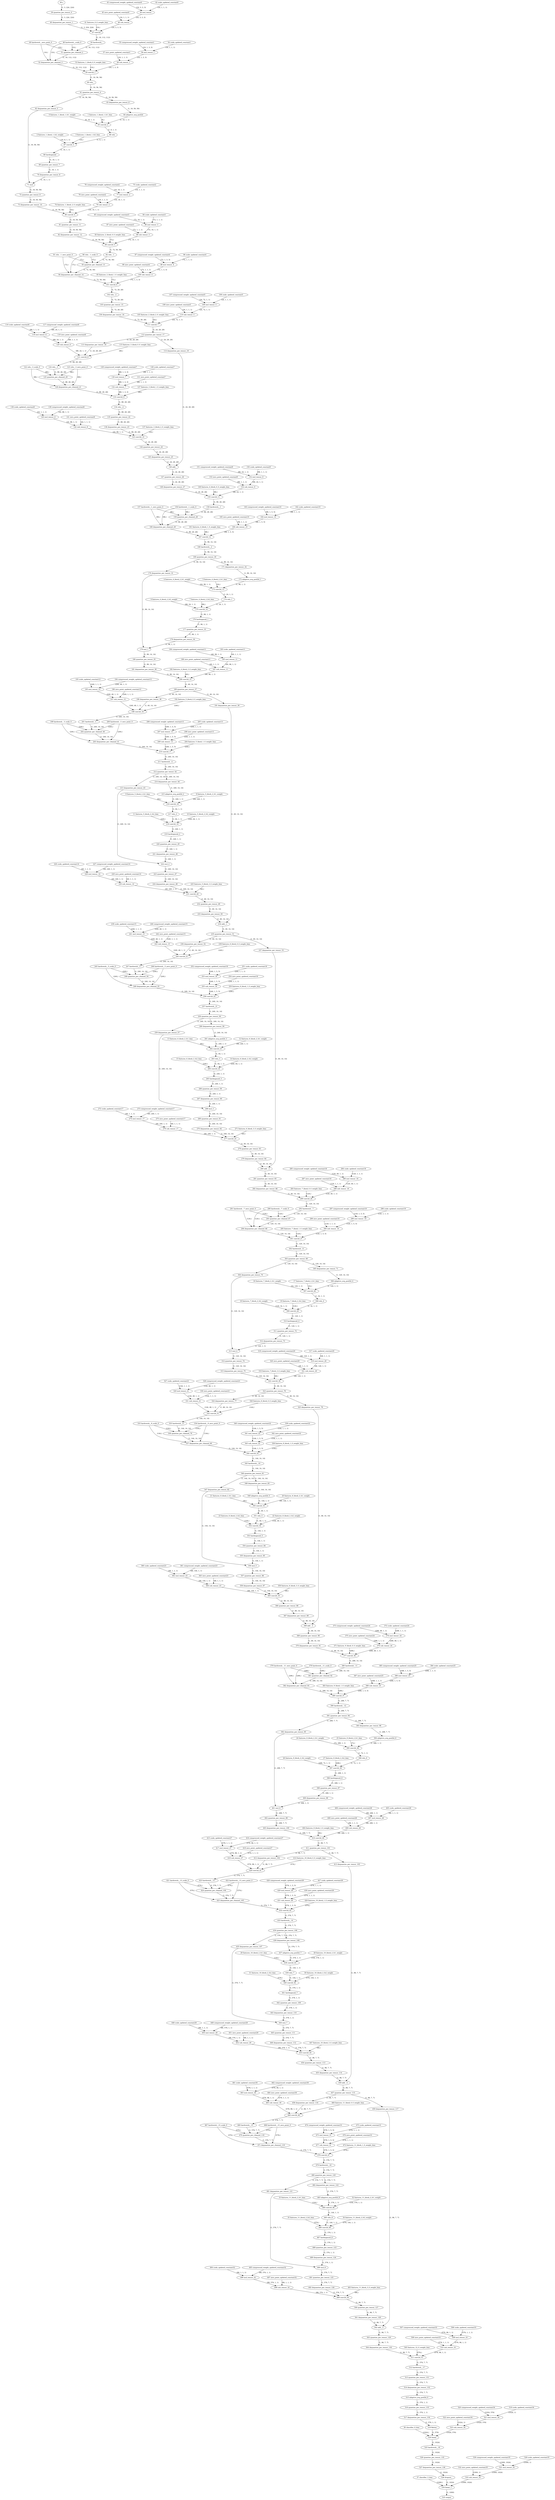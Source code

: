 strict digraph {
"0 features_1_block_1_fc1_weight" [id=0, type="get_attr"];
"1 features_1_block_1_fc1_bias" [id=1, type="get_attr"];
"2 features_1_block_1_fc2_weight" [id=2, type="get_attr"];
"3 features_1_block_1_fc2_bias" [id=3, type="get_attr"];
"4 features_4_block_2_fc1_weight" [id=4, type="get_attr"];
"5 features_4_block_2_fc1_bias" [id=5, type="get_attr"];
"6 features_4_block_2_fc2_weight" [id=6, type="get_attr"];
"7 features_4_block_2_fc2_bias" [id=7, type="get_attr"];
"8 features_5_block_2_fc1_weight" [id=8, type="get_attr"];
"9 features_5_block_2_fc1_bias" [id=9, type="get_attr"];
"10 features_5_block_2_fc2_weight" [id=10, type="get_attr"];
"11 features_5_block_2_fc2_bias" [id=11, type="get_attr"];
"12 features_6_block_2_fc1_weight" [id=12, type="get_attr"];
"13 features_6_block_2_fc1_bias" [id=13, type="get_attr"];
"14 features_6_block_2_fc2_weight" [id=14, type="get_attr"];
"15 features_6_block_2_fc2_bias" [id=15, type="get_attr"];
"16 features_7_block_2_fc1_weight" [id=16, type="get_attr"];
"17 features_7_block_2_fc1_bias" [id=17, type="get_attr"];
"18 features_7_block_2_fc2_weight" [id=18, type="get_attr"];
"19 features_7_block_2_fc2_bias" [id=19, type="get_attr"];
"20 features_8_block_2_fc1_weight" [id=20, type="get_attr"];
"21 features_8_block_2_fc1_bias" [id=21, type="get_attr"];
"22 features_8_block_2_fc2_weight" [id=22, type="get_attr"];
"23 features_8_block_2_fc2_bias" [id=23, type="get_attr"];
"24 features_9_block_2_fc1_weight" [id=24, type="get_attr"];
"25 features_9_block_2_fc1_bias" [id=25, type="get_attr"];
"26 features_9_block_2_fc2_weight" [id=26, type="get_attr"];
"27 features_9_block_2_fc2_bias" [id=27, type="get_attr"];
"28 features_10_block_2_fc1_weight" [id=28, type="get_attr"];
"29 features_10_block_2_fc1_bias" [id=29, type="get_attr"];
"30 features_10_block_2_fc2_weight" [id=30, type="get_attr"];
"31 features_10_block_2_fc2_bias" [id=31, type="get_attr"];
"32 features_11_block_2_fc1_weight" [id=32, type="get_attr"];
"33 features_11_block_2_fc1_bias" [id=33, type="get_attr"];
"34 features_11_block_2_fc2_weight" [id=34, type="get_attr"];
"35 features_11_block_2_fc2_bias" [id=35, type="get_attr"];
"36 classifier_0_bias" [id=36, type="get_attr"];
"37 classifier_3_bias" [id=37, type="get_attr"];
"38 x" [id=38, type=input];
"39 quantize_per_tensor_0" [id=39, type="quantize_per_tensor"];
"40 dequantize_per_tensor_1" [id=40, type="dequantize_per_tensor"];
"41 features_0_0_weight_bias" [id=41, type="get_attr"];
"42 scale_updated_constant0" [id=42, type="get_attr"];
"43 compressed_weight_updated_constant0" [id=43, type="get_attr"];
"44 mul_tensor" [id=44, type=mul];
"45 zero_point_updated_constant0" [id=45, type="get_attr"];
"46 sub_tensor" [id=46, type=sub];
"47 conv2d" [id=47, type=conv2d];
"48 hardswish__scale_0" [id=48, type="get_attr"];
"49 hardswish__zero_point_0" [id=49, type="get_attr"];
"50 hardswish_" [id=50, type="hardswish_"];
"51 quantize_per_channel_2" [id=51, type="quantize_per_channel"];
"52 dequantize_per_channel_3" [id=52, type="dequantize_per_channel"];
"53 features_1_block_0_0_weight_bias" [id=53, type="get_attr"];
"54 scale_updated_constant1" [id=54, type="get_attr"];
"55 compressed_weight_updated_constant1" [id=55, type="get_attr"];
"56 mul_tensor_1" [id=56, type=mul];
"57 zero_point_updated_constant1" [id=57, type="get_attr"];
"58 sub_tensor_1" [id=58, type=sub];
"59 conv2d_1" [id=59, type=conv2d];
"60 relu_" [id=60, type="relu_"];
"61 quantize_per_tensor_4" [id=61, type="quantize_per_tensor"];
"62 dequantize_per_tensor_5" [id=62, type="dequantize_per_tensor"];
"63 dequantize_per_tensor_6" [id=63, type="dequantize_per_tensor"];
"64 adaptive_avg_pool2d" [id=64, type="adaptive_avg_pool2d"];
"65 conv2d_2" [id=65, type=conv2d];
"66 relu" [id=66, type=relu];
"67 conv2d_3" [id=67, type=conv2d];
"68 hardsigmoid" [id=68, type=hardsigmoid];
"69 quantize_per_tensor_7" [id=69, type="quantize_per_tensor"];
"70 dequantize_per_tensor_8" [id=70, type="dequantize_per_tensor"];
"71 mul" [id=71, type=mul];
"72 quantize_per_tensor_9" [id=72, type="quantize_per_tensor"];
"73 dequantize_per_tensor_10" [id=73, type="dequantize_per_tensor"];
"74 features_1_block_2_0_weight_bias" [id=74, type="get_attr"];
"75 scale_updated_constant2" [id=75, type="get_attr"];
"76 compressed_weight_updated_constant2" [id=76, type="get_attr"];
"77 mul_tensor_2" [id=77, type=mul];
"78 zero_point_updated_constant2" [id=78, type="get_attr"];
"79 sub_tensor_2" [id=79, type=sub];
"80 conv2d_4" [id=80, type=conv2d];
"81 quantize_per_tensor_11" [id=81, type="quantize_per_tensor"];
"82 dequantize_per_tensor_12" [id=82, type="dequantize_per_tensor"];
"83 features_2_block_0_0_weight_bias" [id=83, type="get_attr"];
"84 scale_updated_constant3" [id=84, type="get_attr"];
"85 compressed_weight_updated_constant3" [id=85, type="get_attr"];
"86 mul_tensor_3" [id=86, type=mul];
"87 zero_point_updated_constant3" [id=87, type="get_attr"];
"88 sub_tensor_3" [id=88, type=sub];
"89 conv2d_5" [id=89, type=conv2d];
"90 relu__1_scale_0" [id=90, type="get_attr"];
"91 relu__1_zero_point_0" [id=91, type="get_attr"];
"92 relu__1" [id=92, type="relu_"];
"93 quantize_per_channel_13" [id=93, type="quantize_per_channel"];
"94 dequantize_per_channel_14" [id=94, type="dequantize_per_channel"];
"95 features_2_block_1_0_weight_bias" [id=95, type="get_attr"];
"96 scale_updated_constant4" [id=96, type="get_attr"];
"97 compressed_weight_updated_constant4" [id=97, type="get_attr"];
"98 mul_tensor_4" [id=98, type=mul];
"99 zero_point_updated_constant4" [id=99, type="get_attr"];
"100 sub_tensor_4" [id=100, type=sub];
"101 conv2d_6" [id=101, type=conv2d];
"102 relu__2" [id=102, type="relu_"];
"103 quantize_per_tensor_15" [id=103, type="quantize_per_tensor"];
"104 dequantize_per_tensor_16" [id=104, type="dequantize_per_tensor"];
"105 features_2_block_2_0_weight_bias" [id=105, type="get_attr"];
"106 scale_updated_constant5" [id=106, type="get_attr"];
"107 compressed_weight_updated_constant5" [id=107, type="get_attr"];
"108 mul_tensor_5" [id=108, type=mul];
"109 zero_point_updated_constant5" [id=109, type="get_attr"];
"110 sub_tensor_5" [id=110, type=sub];
"111 conv2d_7" [id=111, type=conv2d];
"112 quantize_per_tensor_17" [id=112, type="quantize_per_tensor"];
"113 dequantize_per_tensor_18" [id=113, type="dequantize_per_tensor"];
"114 dequantize_per_tensor_19" [id=114, type="dequantize_per_tensor"];
"115 features_3_block_0_0_weight_bias" [id=115, type="get_attr"];
"116 scale_updated_constant6" [id=116, type="get_attr"];
"117 compressed_weight_updated_constant6" [id=117, type="get_attr"];
"118 mul_tensor_6" [id=118, type=mul];
"119 zero_point_updated_constant6" [id=119, type="get_attr"];
"120 sub_tensor_6" [id=120, type=sub];
"121 conv2d_8" [id=121, type=conv2d];
"122 relu__3_scale_0" [id=122, type="get_attr"];
"123 relu__3_zero_point_0" [id=123, type="get_attr"];
"124 relu__3" [id=124, type="relu_"];
"125 quantize_per_channel_20" [id=125, type="quantize_per_channel"];
"126 dequantize_per_channel_21" [id=126, type="dequantize_per_channel"];
"127 features_3_block_1_0_weight_bias" [id=127, type="get_attr"];
"128 scale_updated_constant7" [id=128, type="get_attr"];
"129 compressed_weight_updated_constant7" [id=129, type="get_attr"];
"130 mul_tensor_7" [id=130, type=mul];
"131 zero_point_updated_constant7" [id=131, type="get_attr"];
"132 sub_tensor_7" [id=132, type=sub];
"133 conv2d_9" [id=133, type=conv2d];
"134 relu__4" [id=134, type="relu_"];
"135 quantize_per_tensor_22" [id=135, type="quantize_per_tensor"];
"136 dequantize_per_tensor_23" [id=136, type="dequantize_per_tensor"];
"137 features_3_block_2_0_weight_bias" [id=137, type="get_attr"];
"138 scale_updated_constant8" [id=138, type="get_attr"];
"139 compressed_weight_updated_constant8" [id=139, type="get_attr"];
"140 mul_tensor_8" [id=140, type=mul];
"141 zero_point_updated_constant8" [id=141, type="get_attr"];
"142 sub_tensor_8" [id=142, type=sub];
"143 conv2d_10" [id=143, type=conv2d];
"144 quantize_per_tensor_24" [id=144, type="quantize_per_tensor"];
"145 dequantize_per_tensor_25" [id=145, type="dequantize_per_tensor"];
"146 add_" [id=146, type="add_"];
"147 quantize_per_tensor_26" [id=147, type="quantize_per_tensor"];
"148 dequantize_per_tensor_27" [id=148, type="dequantize_per_tensor"];
"149 features_4_block_0_0_weight_bias" [id=149, type="get_attr"];
"150 scale_updated_constant9" [id=150, type="get_attr"];
"151 compressed_weight_updated_constant9" [id=151, type="get_attr"];
"152 mul_tensor_9" [id=152, type=mul];
"153 zero_point_updated_constant9" [id=153, type="get_attr"];
"154 sub_tensor_9" [id=154, type=sub];
"155 conv2d_11" [id=155, type=conv2d];
"156 hardswish__1_scale_0" [id=156, type="get_attr"];
"157 hardswish__1_zero_point_0" [id=157, type="get_attr"];
"158 hardswish__1" [id=158, type="hardswish_"];
"159 quantize_per_channel_28" [id=159, type="quantize_per_channel"];
"160 dequantize_per_channel_29" [id=160, type="dequantize_per_channel"];
"161 features_4_block_1_0_weight_bias" [id=161, type="get_attr"];
"162 scale_updated_constant10" [id=162, type="get_attr"];
"163 compressed_weight_updated_constant10" [id=163, type="get_attr"];
"164 mul_tensor_10" [id=164, type=mul];
"165 zero_point_updated_constant10" [id=165, type="get_attr"];
"166 sub_tensor_10" [id=166, type=sub];
"167 conv2d_12" [id=167, type=conv2d];
"168 hardswish__2" [id=168, type="hardswish_"];
"169 quantize_per_tensor_30" [id=169, type="quantize_per_tensor"];
"170 dequantize_per_tensor_31" [id=170, type="dequantize_per_tensor"];
"171 dequantize_per_tensor_32" [id=171, type="dequantize_per_tensor"];
"172 adaptive_avg_pool2d_1" [id=172, type="adaptive_avg_pool2d"];
"173 conv2d_13" [id=173, type=conv2d];
"174 relu_1" [id=174, type=relu];
"175 conv2d_14" [id=175, type=conv2d];
"176 hardsigmoid_1" [id=176, type=hardsigmoid];
"177 quantize_per_tensor_33" [id=177, type="quantize_per_tensor"];
"178 dequantize_per_tensor_34" [id=178, type="dequantize_per_tensor"];
"179 mul_1" [id=179, type=mul];
"180 quantize_per_tensor_35" [id=180, type="quantize_per_tensor"];
"181 dequantize_per_tensor_36" [id=181, type="dequantize_per_tensor"];
"182 features_4_block_3_0_weight_bias" [id=182, type="get_attr"];
"183 scale_updated_constant11" [id=183, type="get_attr"];
"184 compressed_weight_updated_constant11" [id=184, type="get_attr"];
"185 mul_tensor_11" [id=185, type=mul];
"186 zero_point_updated_constant11" [id=186, type="get_attr"];
"187 sub_tensor_11" [id=187, type=sub];
"188 conv2d_15" [id=188, type=conv2d];
"189 quantize_per_tensor_37" [id=189, type="quantize_per_tensor"];
"190 dequantize_per_tensor_38" [id=190, type="dequantize_per_tensor"];
"191 dequantize_per_tensor_39" [id=191, type="dequantize_per_tensor"];
"192 features_5_block_0_0_weight_bias" [id=192, type="get_attr"];
"193 scale_updated_constant12" [id=193, type="get_attr"];
"194 compressed_weight_updated_constant12" [id=194, type="get_attr"];
"195 mul_tensor_12" [id=195, type=mul];
"196 zero_point_updated_constant12" [id=196, type="get_attr"];
"197 sub_tensor_12" [id=197, type=sub];
"198 conv2d_16" [id=198, type=conv2d];
"199 hardswish__3_scale_0" [id=199, type="get_attr"];
"200 hardswish__3_zero_point_0" [id=200, type="get_attr"];
"201 hardswish__3" [id=201, type="hardswish_"];
"202 quantize_per_channel_40" [id=202, type="quantize_per_channel"];
"203 dequantize_per_channel_41" [id=203, type="dequantize_per_channel"];
"204 features_5_block_1_0_weight_bias" [id=204, type="get_attr"];
"205 scale_updated_constant13" [id=205, type="get_attr"];
"206 compressed_weight_updated_constant13" [id=206, type="get_attr"];
"207 mul_tensor_13" [id=207, type=mul];
"208 zero_point_updated_constant13" [id=208, type="get_attr"];
"209 sub_tensor_13" [id=209, type=sub];
"210 conv2d_17" [id=210, type=conv2d];
"211 hardswish__4" [id=211, type="hardswish_"];
"212 quantize_per_tensor_42" [id=212, type="quantize_per_tensor"];
"213 dequantize_per_tensor_43" [id=213, type="dequantize_per_tensor"];
"214 dequantize_per_tensor_44" [id=214, type="dequantize_per_tensor"];
"215 adaptive_avg_pool2d_2" [id=215, type="adaptive_avg_pool2d"];
"216 conv2d_18" [id=216, type=conv2d];
"217 relu_2" [id=217, type=relu];
"218 conv2d_19" [id=218, type=conv2d];
"219 hardsigmoid_2" [id=219, type=hardsigmoid];
"220 quantize_per_tensor_45" [id=220, type="quantize_per_tensor"];
"221 dequantize_per_tensor_46" [id=221, type="dequantize_per_tensor"];
"222 mul_2" [id=222, type=mul];
"223 quantize_per_tensor_47" [id=223, type="quantize_per_tensor"];
"224 dequantize_per_tensor_48" [id=224, type="dequantize_per_tensor"];
"225 features_5_block_3_0_weight_bias" [id=225, type="get_attr"];
"226 scale_updated_constant14" [id=226, type="get_attr"];
"227 compressed_weight_updated_constant14" [id=227, type="get_attr"];
"228 mul_tensor_14" [id=228, type=mul];
"229 zero_point_updated_constant14" [id=229, type="get_attr"];
"230 sub_tensor_14" [id=230, type=sub];
"231 conv2d_20" [id=231, type=conv2d];
"232 quantize_per_tensor_49" [id=232, type="quantize_per_tensor"];
"233 dequantize_per_tensor_50" [id=233, type="dequantize_per_tensor"];
"234 add__1" [id=234, type="add_"];
"235 quantize_per_tensor_51" [id=235, type="quantize_per_tensor"];
"236 dequantize_per_tensor_52" [id=236, type="dequantize_per_tensor"];
"237 dequantize_per_tensor_53" [id=237, type="dequantize_per_tensor"];
"238 features_6_block_0_0_weight_bias" [id=238, type="get_attr"];
"239 scale_updated_constant15" [id=239, type="get_attr"];
"240 compressed_weight_updated_constant15" [id=240, type="get_attr"];
"241 mul_tensor_15" [id=241, type=mul];
"242 zero_point_updated_constant15" [id=242, type="get_attr"];
"243 sub_tensor_15" [id=243, type=sub];
"244 conv2d_21" [id=244, type=conv2d];
"245 hardswish__5_scale_0" [id=245, type="get_attr"];
"246 hardswish__5_zero_point_0" [id=246, type="get_attr"];
"247 hardswish__5" [id=247, type="hardswish_"];
"248 quantize_per_channel_54" [id=248, type="quantize_per_channel"];
"249 dequantize_per_channel_55" [id=249, type="dequantize_per_channel"];
"250 features_6_block_1_0_weight_bias" [id=250, type="get_attr"];
"251 scale_updated_constant16" [id=251, type="get_attr"];
"252 compressed_weight_updated_constant16" [id=252, type="get_attr"];
"253 mul_tensor_16" [id=253, type=mul];
"254 zero_point_updated_constant16" [id=254, type="get_attr"];
"255 sub_tensor_16" [id=255, type=sub];
"256 conv2d_22" [id=256, type=conv2d];
"257 hardswish__6" [id=257, type="hardswish_"];
"258 quantize_per_tensor_56" [id=258, type="quantize_per_tensor"];
"259 dequantize_per_tensor_57" [id=259, type="dequantize_per_tensor"];
"260 dequantize_per_tensor_58" [id=260, type="dequantize_per_tensor"];
"261 adaptive_avg_pool2d_3" [id=261, type="adaptive_avg_pool2d"];
"262 conv2d_23" [id=262, type=conv2d];
"263 relu_3" [id=263, type=relu];
"264 conv2d_24" [id=264, type=conv2d];
"265 hardsigmoid_3" [id=265, type=hardsigmoid];
"266 quantize_per_tensor_59" [id=266, type="quantize_per_tensor"];
"267 dequantize_per_tensor_60" [id=267, type="dequantize_per_tensor"];
"268 mul_3" [id=268, type=mul];
"269 quantize_per_tensor_61" [id=269, type="quantize_per_tensor"];
"270 dequantize_per_tensor_62" [id=270, type="dequantize_per_tensor"];
"271 features_6_block_3_0_weight_bias" [id=271, type="get_attr"];
"272 scale_updated_constant17" [id=272, type="get_attr"];
"273 compressed_weight_updated_constant17" [id=273, type="get_attr"];
"274 mul_tensor_17" [id=274, type=mul];
"275 zero_point_updated_constant17" [id=275, type="get_attr"];
"276 sub_tensor_17" [id=276, type=sub];
"277 conv2d_25" [id=277, type=conv2d];
"278 quantize_per_tensor_63" [id=278, type="quantize_per_tensor"];
"279 dequantize_per_tensor_64" [id=279, type="dequantize_per_tensor"];
"280 add__2" [id=280, type="add_"];
"281 quantize_per_tensor_65" [id=281, type="quantize_per_tensor"];
"282 dequantize_per_tensor_66" [id=282, type="dequantize_per_tensor"];
"283 features_7_block_0_0_weight_bias" [id=283, type="get_attr"];
"284 scale_updated_constant18" [id=284, type="get_attr"];
"285 compressed_weight_updated_constant18" [id=285, type="get_attr"];
"286 mul_tensor_18" [id=286, type=mul];
"287 zero_point_updated_constant18" [id=287, type="get_attr"];
"288 sub_tensor_18" [id=288, type=sub];
"289 conv2d_26" [id=289, type=conv2d];
"290 hardswish__7_scale_0" [id=290, type="get_attr"];
"291 hardswish__7_zero_point_0" [id=291, type="get_attr"];
"292 hardswish__7" [id=292, type="hardswish_"];
"293 quantize_per_channel_67" [id=293, type="quantize_per_channel"];
"294 dequantize_per_channel_68" [id=294, type="dequantize_per_channel"];
"295 features_7_block_1_0_weight_bias" [id=295, type="get_attr"];
"296 scale_updated_constant19" [id=296, type="get_attr"];
"297 compressed_weight_updated_constant19" [id=297, type="get_attr"];
"298 mul_tensor_19" [id=298, type=mul];
"299 zero_point_updated_constant19" [id=299, type="get_attr"];
"300 sub_tensor_19" [id=300, type=sub];
"301 conv2d_27" [id=301, type=conv2d];
"302 hardswish__8" [id=302, type="hardswish_"];
"303 quantize_per_tensor_69" [id=303, type="quantize_per_tensor"];
"304 dequantize_per_tensor_70" [id=304, type="dequantize_per_tensor"];
"305 dequantize_per_tensor_71" [id=305, type="dequantize_per_tensor"];
"306 adaptive_avg_pool2d_4" [id=306, type="adaptive_avg_pool2d"];
"307 conv2d_28" [id=307, type=conv2d];
"308 relu_4" [id=308, type=relu];
"309 conv2d_29" [id=309, type=conv2d];
"310 hardsigmoid_4" [id=310, type=hardsigmoid];
"311 quantize_per_tensor_72" [id=311, type="quantize_per_tensor"];
"312 dequantize_per_tensor_73" [id=312, type="dequantize_per_tensor"];
"313 mul_4" [id=313, type=mul];
"314 quantize_per_tensor_74" [id=314, type="quantize_per_tensor"];
"315 dequantize_per_tensor_75" [id=315, type="dequantize_per_tensor"];
"316 features_7_block_3_0_weight_bias" [id=316, type="get_attr"];
"317 scale_updated_constant20" [id=317, type="get_attr"];
"318 compressed_weight_updated_constant20" [id=318, type="get_attr"];
"319 mul_tensor_20" [id=319, type=mul];
"320 zero_point_updated_constant20" [id=320, type="get_attr"];
"321 sub_tensor_20" [id=321, type=sub];
"322 conv2d_30" [id=322, type=conv2d];
"323 quantize_per_tensor_76" [id=323, type="quantize_per_tensor"];
"324 dequantize_per_tensor_77" [id=324, type="dequantize_per_tensor"];
"325 dequantize_per_tensor_78" [id=325, type="dequantize_per_tensor"];
"326 features_8_block_0_0_weight_bias" [id=326, type="get_attr"];
"327 scale_updated_constant21" [id=327, type="get_attr"];
"328 compressed_weight_updated_constant21" [id=328, type="get_attr"];
"329 mul_tensor_21" [id=329, type=mul];
"330 zero_point_updated_constant21" [id=330, type="get_attr"];
"331 sub_tensor_21" [id=331, type=sub];
"332 conv2d_31" [id=332, type=conv2d];
"333 hardswish__9_scale_0" [id=333, type="get_attr"];
"334 hardswish__9_zero_point_0" [id=334, type="get_attr"];
"335 hardswish__9" [id=335, type="hardswish_"];
"336 quantize_per_channel_79" [id=336, type="quantize_per_channel"];
"337 dequantize_per_channel_80" [id=337, type="dequantize_per_channel"];
"338 features_8_block_1_0_weight_bias" [id=338, type="get_attr"];
"339 scale_updated_constant22" [id=339, type="get_attr"];
"340 compressed_weight_updated_constant22" [id=340, type="get_attr"];
"341 mul_tensor_22" [id=341, type=mul];
"342 zero_point_updated_constant22" [id=342, type="get_attr"];
"343 sub_tensor_22" [id=343, type=sub];
"344 conv2d_32" [id=344, type=conv2d];
"345 hardswish__10" [id=345, type="hardswish_"];
"346 quantize_per_tensor_81" [id=346, type="quantize_per_tensor"];
"347 dequantize_per_tensor_82" [id=347, type="dequantize_per_tensor"];
"348 dequantize_per_tensor_83" [id=348, type="dequantize_per_tensor"];
"349 adaptive_avg_pool2d_5" [id=349, type="adaptive_avg_pool2d"];
"350 conv2d_33" [id=350, type=conv2d];
"351 relu_5" [id=351, type=relu];
"352 conv2d_34" [id=352, type=conv2d];
"353 hardsigmoid_5" [id=353, type=hardsigmoid];
"354 quantize_per_tensor_84" [id=354, type="quantize_per_tensor"];
"355 dequantize_per_tensor_85" [id=355, type="dequantize_per_tensor"];
"356 mul_5" [id=356, type=mul];
"357 quantize_per_tensor_86" [id=357, type="quantize_per_tensor"];
"358 dequantize_per_tensor_87" [id=358, type="dequantize_per_tensor"];
"359 features_8_block_3_0_weight_bias" [id=359, type="get_attr"];
"360 scale_updated_constant23" [id=360, type="get_attr"];
"361 compressed_weight_updated_constant23" [id=361, type="get_attr"];
"362 mul_tensor_23" [id=362, type=mul];
"363 zero_point_updated_constant23" [id=363, type="get_attr"];
"364 sub_tensor_23" [id=364, type=sub];
"365 conv2d_35" [id=365, type=conv2d];
"366 quantize_per_tensor_88" [id=366, type="quantize_per_tensor"];
"367 dequantize_per_tensor_89" [id=367, type="dequantize_per_tensor"];
"368 add__3" [id=368, type="add_"];
"369 quantize_per_tensor_90" [id=369, type="quantize_per_tensor"];
"370 dequantize_per_tensor_91" [id=370, type="dequantize_per_tensor"];
"371 features_9_block_0_0_weight_bias" [id=371, type="get_attr"];
"372 scale_updated_constant24" [id=372, type="get_attr"];
"373 compressed_weight_updated_constant24" [id=373, type="get_attr"];
"374 mul_tensor_24" [id=374, type=mul];
"375 zero_point_updated_constant24" [id=375, type="get_attr"];
"376 sub_tensor_24" [id=376, type=sub];
"377 conv2d_36" [id=377, type=conv2d];
"378 hardswish__11_scale_0" [id=378, type="get_attr"];
"379 hardswish__11_zero_point_0" [id=379, type="get_attr"];
"380 hardswish__11" [id=380, type="hardswish_"];
"381 quantize_per_channel_92" [id=381, type="quantize_per_channel"];
"382 dequantize_per_channel_93" [id=382, type="dequantize_per_channel"];
"383 features_9_block_1_0_weight_bias" [id=383, type="get_attr"];
"384 scale_updated_constant25" [id=384, type="get_attr"];
"385 compressed_weight_updated_constant25" [id=385, type="get_attr"];
"386 mul_tensor_25" [id=386, type=mul];
"387 zero_point_updated_constant25" [id=387, type="get_attr"];
"388 sub_tensor_25" [id=388, type=sub];
"389 conv2d_37" [id=389, type=conv2d];
"390 hardswish__12" [id=390, type="hardswish_"];
"391 quantize_per_tensor_94" [id=391, type="quantize_per_tensor"];
"392 dequantize_per_tensor_95" [id=392, type="dequantize_per_tensor"];
"393 dequantize_per_tensor_96" [id=393, type="dequantize_per_tensor"];
"394 adaptive_avg_pool2d_6" [id=394, type="adaptive_avg_pool2d"];
"395 conv2d_38" [id=395, type=conv2d];
"396 relu_6" [id=396, type=relu];
"397 conv2d_39" [id=397, type=conv2d];
"398 hardsigmoid_6" [id=398, type=hardsigmoid];
"399 quantize_per_tensor_97" [id=399, type="quantize_per_tensor"];
"400 dequantize_per_tensor_98" [id=400, type="dequantize_per_tensor"];
"401 mul_6" [id=401, type=mul];
"402 quantize_per_tensor_99" [id=402, type="quantize_per_tensor"];
"403 dequantize_per_tensor_100" [id=403, type="dequantize_per_tensor"];
"404 features_9_block_3_0_weight_bias" [id=404, type="get_attr"];
"405 scale_updated_constant26" [id=405, type="get_attr"];
"406 compressed_weight_updated_constant26" [id=406, type="get_attr"];
"407 mul_tensor_26" [id=407, type=mul];
"408 zero_point_updated_constant26" [id=408, type="get_attr"];
"409 sub_tensor_26" [id=409, type=sub];
"410 conv2d_40" [id=410, type=conv2d];
"411 quantize_per_tensor_101" [id=411, type="quantize_per_tensor"];
"412 dequantize_per_tensor_102" [id=412, type="dequantize_per_tensor"];
"413 dequantize_per_tensor_103" [id=413, type="dequantize_per_tensor"];
"414 features_10_block_0_0_weight_bias" [id=414, type="get_attr"];
"415 scale_updated_constant27" [id=415, type="get_attr"];
"416 compressed_weight_updated_constant27" [id=416, type="get_attr"];
"417 mul_tensor_27" [id=417, type=mul];
"418 zero_point_updated_constant27" [id=418, type="get_attr"];
"419 sub_tensor_27" [id=419, type=sub];
"420 conv2d_41" [id=420, type=conv2d];
"421 hardswish__13_scale_0" [id=421, type="get_attr"];
"422 hardswish__13_zero_point_0" [id=422, type="get_attr"];
"423 hardswish__13" [id=423, type="hardswish_"];
"424 quantize_per_channel_104" [id=424, type="quantize_per_channel"];
"425 dequantize_per_channel_105" [id=425, type="dequantize_per_channel"];
"426 features_10_block_1_0_weight_bias" [id=426, type="get_attr"];
"427 scale_updated_constant28" [id=427, type="get_attr"];
"428 compressed_weight_updated_constant28" [id=428, type="get_attr"];
"429 mul_tensor_28" [id=429, type=mul];
"430 zero_point_updated_constant28" [id=430, type="get_attr"];
"431 sub_tensor_28" [id=431, type=sub];
"432 conv2d_42" [id=432, type=conv2d];
"433 hardswish__14" [id=433, type="hardswish_"];
"434 quantize_per_tensor_106" [id=434, type="quantize_per_tensor"];
"435 dequantize_per_tensor_107" [id=435, type="dequantize_per_tensor"];
"436 dequantize_per_tensor_108" [id=436, type="dequantize_per_tensor"];
"437 adaptive_avg_pool2d_7" [id=437, type="adaptive_avg_pool2d"];
"438 conv2d_43" [id=438, type=conv2d];
"439 relu_7" [id=439, type=relu];
"440 conv2d_44" [id=440, type=conv2d];
"441 hardsigmoid_7" [id=441, type=hardsigmoid];
"442 quantize_per_tensor_109" [id=442, type="quantize_per_tensor"];
"443 dequantize_per_tensor_110" [id=443, type="dequantize_per_tensor"];
"444 mul_7" [id=444, type=mul];
"445 quantize_per_tensor_111" [id=445, type="quantize_per_tensor"];
"446 dequantize_per_tensor_112" [id=446, type="dequantize_per_tensor"];
"447 features_10_block_3_0_weight_bias" [id=447, type="get_attr"];
"448 scale_updated_constant29" [id=448, type="get_attr"];
"449 compressed_weight_updated_constant29" [id=449, type="get_attr"];
"450 mul_tensor_29" [id=450, type=mul];
"451 zero_point_updated_constant29" [id=451, type="get_attr"];
"452 sub_tensor_29" [id=452, type=sub];
"453 conv2d_45" [id=453, type=conv2d];
"454 quantize_per_tensor_113" [id=454, type="quantize_per_tensor"];
"455 dequantize_per_tensor_114" [id=455, type="dequantize_per_tensor"];
"456 add__4" [id=456, type="add_"];
"457 quantize_per_tensor_115" [id=457, type="quantize_per_tensor"];
"458 dequantize_per_tensor_116" [id=458, type="dequantize_per_tensor"];
"459 dequantize_per_tensor_117" [id=459, type="dequantize_per_tensor"];
"460 features_11_block_0_0_weight_bias" [id=460, type="get_attr"];
"461 scale_updated_constant30" [id=461, type="get_attr"];
"462 compressed_weight_updated_constant30" [id=462, type="get_attr"];
"463 mul_tensor_30" [id=463, type=mul];
"464 zero_point_updated_constant30" [id=464, type="get_attr"];
"465 sub_tensor_30" [id=465, type=sub];
"466 conv2d_46" [id=466, type=conv2d];
"467 hardswish__15_scale_0" [id=467, type="get_attr"];
"468 hardswish__15_zero_point_0" [id=468, type="get_attr"];
"469 hardswish__15" [id=469, type="hardswish_"];
"470 quantize_per_channel_118" [id=470, type="quantize_per_channel"];
"471 dequantize_per_channel_119" [id=471, type="dequantize_per_channel"];
"472 features_11_block_1_0_weight_bias" [id=472, type="get_attr"];
"473 scale_updated_constant31" [id=473, type="get_attr"];
"474 compressed_weight_updated_constant31" [id=474, type="get_attr"];
"475 mul_tensor_31" [id=475, type=mul];
"476 zero_point_updated_constant31" [id=476, type="get_attr"];
"477 sub_tensor_31" [id=477, type=sub];
"478 conv2d_47" [id=478, type=conv2d];
"479 hardswish__16" [id=479, type="hardswish_"];
"480 quantize_per_tensor_120" [id=480, type="quantize_per_tensor"];
"481 dequantize_per_tensor_121" [id=481, type="dequantize_per_tensor"];
"482 dequantize_per_tensor_122" [id=482, type="dequantize_per_tensor"];
"483 adaptive_avg_pool2d_8" [id=483, type="adaptive_avg_pool2d"];
"484 conv2d_48" [id=484, type=conv2d];
"485 relu_8" [id=485, type=relu];
"486 conv2d_49" [id=486, type=conv2d];
"487 hardsigmoid_8" [id=487, type=hardsigmoid];
"488 quantize_per_tensor_123" [id=488, type="quantize_per_tensor"];
"489 dequantize_per_tensor_124" [id=489, type="dequantize_per_tensor"];
"490 mul_8" [id=490, type=mul];
"491 quantize_per_tensor_125" [id=491, type="quantize_per_tensor"];
"492 dequantize_per_tensor_126" [id=492, type="dequantize_per_tensor"];
"493 features_11_block_3_0_weight_bias" [id=493, type="get_attr"];
"494 scale_updated_constant32" [id=494, type="get_attr"];
"495 compressed_weight_updated_constant32" [id=495, type="get_attr"];
"496 mul_tensor_32" [id=496, type=mul];
"497 zero_point_updated_constant32" [id=497, type="get_attr"];
"498 sub_tensor_32" [id=498, type=sub];
"499 conv2d_50" [id=499, type=conv2d];
"500 quantize_per_tensor_127" [id=500, type="quantize_per_tensor"];
"501 dequantize_per_tensor_128" [id=501, type="dequantize_per_tensor"];
"502 add__5" [id=502, type="add_"];
"503 quantize_per_tensor_129" [id=503, type="quantize_per_tensor"];
"504 dequantize_per_tensor_130" [id=504, type="dequantize_per_tensor"];
"505 features_12_0_weight_bias" [id=505, type="get_attr"];
"506 scale_updated_constant33" [id=506, type="get_attr"];
"507 compressed_weight_updated_constant33" [id=507, type="get_attr"];
"508 mul_tensor_33" [id=508, type=mul];
"509 zero_point_updated_constant33" [id=509, type="get_attr"];
"510 sub_tensor_33" [id=510, type=sub];
"511 conv2d_51" [id=511, type=conv2d];
"512 hardswish__17" [id=512, type="hardswish_"];
"513 quantize_per_tensor_131" [id=513, type="quantize_per_tensor"];
"514 dequantize_per_tensor_132" [id=514, type="dequantize_per_tensor"];
"515 adaptive_avg_pool2d_9" [id=515, type="adaptive_avg_pool2d"];
"516 quantize_per_tensor_133" [id=516, type="quantize_per_tensor"];
"517 dequantize_per_tensor_134" [id=517, type="dequantize_per_tensor"];
"518 flatten" [id=518, type=flatten];
"519 scale_updated_constant34" [id=519, type="get_attr"];
"520 compressed_weight_updated_constant34" [id=520, type="get_attr"];
"521 mul_tensor_34" [id=521, type=mul];
"522 zero_point_updated_constant34" [id=522, type="get_attr"];
"523 sub_tensor_34" [id=523, type=sub];
"524 linear" [id=524, type=linear];
"525 hardswish__18" [id=525, type="hardswish_"];
"526 quantize_per_tensor_135" [id=526, type="quantize_per_tensor"];
"527 dequantize_per_tensor_136" [id=527, type="dequantize_per_tensor"];
"528 dropout_" [id=528, type="dropout_"];
"529 scale_updated_constant35" [id=529, type="get_attr"];
"530 compressed_weight_updated_constant35" [id=530, type="get_attr"];
"531 mul_tensor_35" [id=531, type=mul];
"532 zero_point_updated_constant35" [id=532, type="get_attr"];
"533 sub_tensor_35" [id=533, type=sub];
"534 linear_1" [id=534, type=linear];
"535 output" [id=535, type=output];
"0 features_1_block_1_fc1_weight" -> "65 conv2d_2" [style=solid, label="(8, 16, 1, 1)"];
"1 features_1_block_1_fc1_bias" -> "65 conv2d_2" [style=solid, label="(8,)"];
"2 features_1_block_1_fc2_weight" -> "67 conv2d_3" [style=solid, label="(16, 8, 1, 1)"];
"3 features_1_block_1_fc2_bias" -> "67 conv2d_3" [style=solid, label="(16,)"];
"4 features_4_block_2_fc1_weight" -> "173 conv2d_13" [style=solid, label="(24, 96, 1, 1)"];
"5 features_4_block_2_fc1_bias" -> "173 conv2d_13" [style=solid, label="(24,)"];
"6 features_4_block_2_fc2_weight" -> "175 conv2d_14" [style=solid, label="(96, 24, 1, 1)"];
"7 features_4_block_2_fc2_bias" -> "175 conv2d_14" [style=solid, label="(96,)"];
"8 features_5_block_2_fc1_weight" -> "216 conv2d_18" [style=solid, label="(64, 240, 1, 1)"];
"9 features_5_block_2_fc1_bias" -> "216 conv2d_18" [style=solid, label="(64,)"];
"10 features_5_block_2_fc2_weight" -> "218 conv2d_19" [style=solid, label="(240, 64, 1, 1)"];
"11 features_5_block_2_fc2_bias" -> "218 conv2d_19" [style=solid, label="(240,)"];
"12 features_6_block_2_fc1_weight" -> "262 conv2d_23" [style=solid, label="(64, 240, 1, 1)"];
"13 features_6_block_2_fc1_bias" -> "262 conv2d_23" [style=solid, label="(64,)"];
"14 features_6_block_2_fc2_weight" -> "264 conv2d_24" [style=solid, label="(240, 64, 1, 1)"];
"15 features_6_block_2_fc2_bias" -> "264 conv2d_24" [style=solid, label="(240,)"];
"16 features_7_block_2_fc1_weight" -> "307 conv2d_28" [style=solid, label="(32, 120, 1, 1)"];
"17 features_7_block_2_fc1_bias" -> "307 conv2d_28" [style=solid, label="(32,)"];
"18 features_7_block_2_fc2_weight" -> "309 conv2d_29" [style=solid, label="(120, 32, 1, 1)"];
"19 features_7_block_2_fc2_bias" -> "309 conv2d_29" [style=solid, label="(120,)"];
"20 features_8_block_2_fc1_weight" -> "350 conv2d_33" [style=solid, label="(40, 144, 1, 1)"];
"21 features_8_block_2_fc1_bias" -> "350 conv2d_33" [style=solid, label="(40,)"];
"22 features_8_block_2_fc2_weight" -> "352 conv2d_34" [style=solid, label="(144, 40, 1, 1)"];
"23 features_8_block_2_fc2_bias" -> "352 conv2d_34" [style=solid, label="(144,)"];
"24 features_9_block_2_fc1_weight" -> "395 conv2d_38" [style=solid, label="(72, 288, 1, 1)"];
"25 features_9_block_2_fc1_bias" -> "395 conv2d_38" [style=solid, label="(72,)"];
"26 features_9_block_2_fc2_weight" -> "397 conv2d_39" [style=solid, label="(288, 72, 1, 1)"];
"27 features_9_block_2_fc2_bias" -> "397 conv2d_39" [style=solid, label="(288,)"];
"28 features_10_block_2_fc1_weight" -> "438 conv2d_43" [style=solid, label="(144, 576, 1, 1)"];
"29 features_10_block_2_fc1_bias" -> "438 conv2d_43" [style=solid, label="(144,)"];
"30 features_10_block_2_fc2_weight" -> "440 conv2d_44" [style=solid, label="(576, 144, 1, 1)"];
"31 features_10_block_2_fc2_bias" -> "440 conv2d_44" [style=solid, label="(576,)"];
"32 features_11_block_2_fc1_weight" -> "484 conv2d_48" [style=solid, label="(144, 576, 1, 1)"];
"33 features_11_block_2_fc1_bias" -> "484 conv2d_48" [style=solid, label="(144,)"];
"34 features_11_block_2_fc2_weight" -> "486 conv2d_49" [style=solid, label="(576, 144, 1, 1)"];
"35 features_11_block_2_fc2_bias" -> "486 conv2d_49" [style=solid, label="(576,)"];
"36 classifier_0_bias" -> "524 linear" [style=solid, label="(1024,)"];
"37 classifier_3_bias" -> "534 linear_1" [style=solid, label="(1000,)"];
"38 x" -> "39 quantize_per_tensor_0" [style=solid, label="(1, 3, 224, 224)"];
"39 quantize_per_tensor_0" -> "40 dequantize_per_tensor_1" [style=solid, label="(1, 3, 224, 224)"];
"40 dequantize_per_tensor_1" -> "47 conv2d" [style=solid, label="(1, 3, 224, 224)"];
"41 features_0_0_weight_bias" -> "47 conv2d" [style=solid, label="(16,)"];
"42 scale_updated_constant0" -> "44 mul_tensor" [style=solid, label="(16, 1, 1, 1)"];
"43 compressed_weight_updated_constant0" -> "44 mul_tensor" [style=solid, label="(16, 3, 3, 3)"];
"44 mul_tensor" -> "46 sub_tensor" [style=solid, label="(16, 3, 3, 3)"];
"45 zero_point_updated_constant0" -> "46 sub_tensor" [style=solid, label="(16, 1, 1, 1)"];
"46 sub_tensor" -> "47 conv2d" [style=solid, label="(16, 3, 3, 3)"];
"47 conv2d" -> "50 hardswish_" [style=solid, label="(1, 16, 112, 112)"];
"48 hardswish__scale_0" -> "51 quantize_per_channel_2" [style=solid, label="(16,)"];
"48 hardswish__scale_0" -> "52 dequantize_per_channel_3" [style=solid, label="(16,)"];
"49 hardswish__zero_point_0" -> "51 quantize_per_channel_2" [style=solid, label="(16,)"];
"49 hardswish__zero_point_0" -> "52 dequantize_per_channel_3" [style=solid, label="(16,)"];
"50 hardswish_" -> "51 quantize_per_channel_2" [style=solid, label="(1, 16, 112, 112)"];
"51 quantize_per_channel_2" -> "52 dequantize_per_channel_3" [style=solid, label="(1, 16, 112, 112)"];
"52 dequantize_per_channel_3" -> "59 conv2d_1" [style=solid, label="(1, 16, 112, 112)"];
"53 features_1_block_0_0_weight_bias" -> "59 conv2d_1" [style=solid, label="(16,)"];
"54 scale_updated_constant1" -> "56 mul_tensor_1" [style=solid, label="(16, 1, 1, 1)"];
"55 compressed_weight_updated_constant1" -> "56 mul_tensor_1" [style=solid, label="(16, 1, 3, 3)"];
"56 mul_tensor_1" -> "58 sub_tensor_1" [style=solid, label="(16, 1, 3, 3)"];
"57 zero_point_updated_constant1" -> "58 sub_tensor_1" [style=solid, label="(16, 1, 1, 1)"];
"58 sub_tensor_1" -> "59 conv2d_1" [style=solid, label="(16, 1, 3, 3)"];
"59 conv2d_1" -> "60 relu_" [style=solid, label="(1, 16, 56, 56)"];
"60 relu_" -> "61 quantize_per_tensor_4" [style=solid, label="(1, 16, 56, 56)"];
"61 quantize_per_tensor_4" -> "62 dequantize_per_tensor_5" [style=solid, label="(1, 16, 56, 56)"];
"61 quantize_per_tensor_4" -> "63 dequantize_per_tensor_6" [style=solid, label="(1, 16, 56, 56)"];
"62 dequantize_per_tensor_5" -> "71 mul" [style=solid, label="(1, 16, 56, 56)"];
"63 dequantize_per_tensor_6" -> "64 adaptive_avg_pool2d" [style=solid, label="(1, 16, 56, 56)"];
"64 adaptive_avg_pool2d" -> "65 conv2d_2" [style=solid, label="(1, 16, 1, 1)"];
"65 conv2d_2" -> "66 relu" [style=solid, label="(1, 8, 1, 1)"];
"66 relu" -> "67 conv2d_3" [style=solid, label="(1, 8, 1, 1)"];
"67 conv2d_3" -> "68 hardsigmoid" [style=solid, label="(1, 16, 1, 1)"];
"68 hardsigmoid" -> "69 quantize_per_tensor_7" [style=solid, label="(1, 16, 1, 1)"];
"69 quantize_per_tensor_7" -> "70 dequantize_per_tensor_8" [style=solid, label="(1, 16, 1, 1)"];
"70 dequantize_per_tensor_8" -> "71 mul" [style=solid, label="(1, 16, 1, 1)"];
"71 mul" -> "72 quantize_per_tensor_9" [style=solid, label="(1, 16, 56, 56)"];
"72 quantize_per_tensor_9" -> "73 dequantize_per_tensor_10" [style=solid, label="(1, 16, 56, 56)"];
"73 dequantize_per_tensor_10" -> "80 conv2d_4" [style=solid, label="(1, 16, 56, 56)"];
"74 features_1_block_2_0_weight_bias" -> "80 conv2d_4" [style=solid, label="(16,)"];
"75 scale_updated_constant2" -> "77 mul_tensor_2" [style=solid, label="(16, 1, 1, 1)"];
"76 compressed_weight_updated_constant2" -> "77 mul_tensor_2" [style=solid, label="(16, 16, 1, 1)"];
"77 mul_tensor_2" -> "79 sub_tensor_2" [style=solid, label="(16, 16, 1, 1)"];
"78 zero_point_updated_constant2" -> "79 sub_tensor_2" [style=solid, label="(16, 1, 1, 1)"];
"79 sub_tensor_2" -> "80 conv2d_4" [style=solid, label="(16, 16, 1, 1)"];
"80 conv2d_4" -> "81 quantize_per_tensor_11" [style=solid, label="(1, 16, 56, 56)"];
"81 quantize_per_tensor_11" -> "82 dequantize_per_tensor_12" [style=solid, label="(1, 16, 56, 56)"];
"82 dequantize_per_tensor_12" -> "89 conv2d_5" [style=solid, label="(1, 16, 56, 56)"];
"83 features_2_block_0_0_weight_bias" -> "89 conv2d_5" [style=solid, label="(72,)"];
"84 scale_updated_constant3" -> "86 mul_tensor_3" [style=solid, label="(72, 1, 1, 1)"];
"85 compressed_weight_updated_constant3" -> "86 mul_tensor_3" [style=solid, label="(72, 16, 1, 1)"];
"86 mul_tensor_3" -> "88 sub_tensor_3" [style=solid, label="(72, 16, 1, 1)"];
"87 zero_point_updated_constant3" -> "88 sub_tensor_3" [style=solid, label="(72, 1, 1, 1)"];
"88 sub_tensor_3" -> "89 conv2d_5" [style=solid, label="(72, 16, 1, 1)"];
"89 conv2d_5" -> "92 relu__1" [style=solid, label="(1, 72, 56, 56)"];
"90 relu__1_scale_0" -> "93 quantize_per_channel_13" [style=solid, label="(72,)"];
"90 relu__1_scale_0" -> "94 dequantize_per_channel_14" [style=solid, label="(72,)"];
"91 relu__1_zero_point_0" -> "93 quantize_per_channel_13" [style=solid, label="(72,)"];
"91 relu__1_zero_point_0" -> "94 dequantize_per_channel_14" [style=solid, label="(72,)"];
"92 relu__1" -> "93 quantize_per_channel_13" [style=solid, label="(1, 72, 56, 56)"];
"93 quantize_per_channel_13" -> "94 dequantize_per_channel_14" [style=solid, label="(1, 72, 56, 56)"];
"94 dequantize_per_channel_14" -> "101 conv2d_6" [style=solid, label="(1, 72, 56, 56)"];
"95 features_2_block_1_0_weight_bias" -> "101 conv2d_6" [style=solid, label="(72,)"];
"96 scale_updated_constant4" -> "98 mul_tensor_4" [style=solid, label="(72, 1, 1, 1)"];
"97 compressed_weight_updated_constant4" -> "98 mul_tensor_4" [style=solid, label="(72, 1, 3, 3)"];
"98 mul_tensor_4" -> "100 sub_tensor_4" [style=solid, label="(72, 1, 3, 3)"];
"99 zero_point_updated_constant4" -> "100 sub_tensor_4" [style=solid, label="(72, 1, 1, 1)"];
"100 sub_tensor_4" -> "101 conv2d_6" [style=solid, label="(72, 1, 3, 3)"];
"101 conv2d_6" -> "102 relu__2" [style=solid, label="(1, 72, 28, 28)"];
"102 relu__2" -> "103 quantize_per_tensor_15" [style=solid, label="(1, 72, 28, 28)"];
"103 quantize_per_tensor_15" -> "104 dequantize_per_tensor_16" [style=solid, label="(1, 72, 28, 28)"];
"104 dequantize_per_tensor_16" -> "111 conv2d_7" [style=solid, label="(1, 72, 28, 28)"];
"105 features_2_block_2_0_weight_bias" -> "111 conv2d_7" [style=solid, label="(24,)"];
"106 scale_updated_constant5" -> "108 mul_tensor_5" [style=solid, label="(24, 1, 1, 1)"];
"107 compressed_weight_updated_constant5" -> "108 mul_tensor_5" [style=solid, label="(24, 72, 1, 1)"];
"108 mul_tensor_5" -> "110 sub_tensor_5" [style=solid, label="(24, 72, 1, 1)"];
"109 zero_point_updated_constant5" -> "110 sub_tensor_5" [style=solid, label="(24, 1, 1, 1)"];
"110 sub_tensor_5" -> "111 conv2d_7" [style=solid, label="(24, 72, 1, 1)"];
"111 conv2d_7" -> "112 quantize_per_tensor_17" [style=solid, label="(1, 24, 28, 28)"];
"112 quantize_per_tensor_17" -> "113 dequantize_per_tensor_18" [style=solid, label="(1, 24, 28, 28)"];
"112 quantize_per_tensor_17" -> "114 dequantize_per_tensor_19" [style=solid, label="(1, 24, 28, 28)"];
"113 dequantize_per_tensor_18" -> "121 conv2d_8" [style=solid, label="(1, 24, 28, 28)"];
"114 dequantize_per_tensor_19" -> "146 add_" [style=solid, label="(1, 24, 28, 28)"];
"115 features_3_block_0_0_weight_bias" -> "121 conv2d_8" [style=solid, label="(88,)"];
"116 scale_updated_constant6" -> "118 mul_tensor_6" [style=solid, label="(88, 1, 1, 1)"];
"117 compressed_weight_updated_constant6" -> "118 mul_tensor_6" [style=solid, label="(88, 24, 1, 1)"];
"118 mul_tensor_6" -> "120 sub_tensor_6" [style=solid, label="(88, 24, 1, 1)"];
"119 zero_point_updated_constant6" -> "120 sub_tensor_6" [style=solid, label="(88, 1, 1, 1)"];
"120 sub_tensor_6" -> "121 conv2d_8" [style=solid, label="(88, 24, 1, 1)"];
"121 conv2d_8" -> "124 relu__3" [style=solid, label="(1, 88, 28, 28)"];
"122 relu__3_scale_0" -> "125 quantize_per_channel_20" [style=solid, label="(88,)"];
"122 relu__3_scale_0" -> "126 dequantize_per_channel_21" [style=solid, label="(88,)"];
"123 relu__3_zero_point_0" -> "125 quantize_per_channel_20" [style=solid, label="(88,)"];
"123 relu__3_zero_point_0" -> "126 dequantize_per_channel_21" [style=solid, label="(88,)"];
"124 relu__3" -> "125 quantize_per_channel_20" [style=solid, label="(1, 88, 28, 28)"];
"125 quantize_per_channel_20" -> "126 dequantize_per_channel_21" [style=solid, label="(1, 88, 28, 28)"];
"126 dequantize_per_channel_21" -> "133 conv2d_9" [style=solid, label="(1, 88, 28, 28)"];
"127 features_3_block_1_0_weight_bias" -> "133 conv2d_9" [style=solid, label="(88,)"];
"128 scale_updated_constant7" -> "130 mul_tensor_7" [style=solid, label="(88, 1, 1, 1)"];
"129 compressed_weight_updated_constant7" -> "130 mul_tensor_7" [style=solid, label="(88, 1, 3, 3)"];
"130 mul_tensor_7" -> "132 sub_tensor_7" [style=solid, label="(88, 1, 3, 3)"];
"131 zero_point_updated_constant7" -> "132 sub_tensor_7" [style=solid, label="(88, 1, 1, 1)"];
"132 sub_tensor_7" -> "133 conv2d_9" [style=solid, label="(88, 1, 3, 3)"];
"133 conv2d_9" -> "134 relu__4" [style=solid, label="(1, 88, 28, 28)"];
"134 relu__4" -> "135 quantize_per_tensor_22" [style=solid, label="(1, 88, 28, 28)"];
"135 quantize_per_tensor_22" -> "136 dequantize_per_tensor_23" [style=solid, label="(1, 88, 28, 28)"];
"136 dequantize_per_tensor_23" -> "143 conv2d_10" [style=solid, label="(1, 88, 28, 28)"];
"137 features_3_block_2_0_weight_bias" -> "143 conv2d_10" [style=solid, label="(24,)"];
"138 scale_updated_constant8" -> "140 mul_tensor_8" [style=solid, label="(24, 1, 1, 1)"];
"139 compressed_weight_updated_constant8" -> "140 mul_tensor_8" [style=solid, label="(24, 88, 1, 1)"];
"140 mul_tensor_8" -> "142 sub_tensor_8" [style=solid, label="(24, 88, 1, 1)"];
"141 zero_point_updated_constant8" -> "142 sub_tensor_8" [style=solid, label="(24, 1, 1, 1)"];
"142 sub_tensor_8" -> "143 conv2d_10" [style=solid, label="(24, 88, 1, 1)"];
"143 conv2d_10" -> "144 quantize_per_tensor_24" [style=solid, label="(1, 24, 28, 28)"];
"144 quantize_per_tensor_24" -> "145 dequantize_per_tensor_25" [style=solid, label="(1, 24, 28, 28)"];
"145 dequantize_per_tensor_25" -> "146 add_" [style=solid, label="(1, 24, 28, 28)"];
"146 add_" -> "147 quantize_per_tensor_26" [style=solid, label="(1, 24, 28, 28)"];
"147 quantize_per_tensor_26" -> "148 dequantize_per_tensor_27" [style=solid, label="(1, 24, 28, 28)"];
"148 dequantize_per_tensor_27" -> "155 conv2d_11" [style=solid, label="(1, 24, 28, 28)"];
"149 features_4_block_0_0_weight_bias" -> "155 conv2d_11" [style=solid, label="(96,)"];
"150 scale_updated_constant9" -> "152 mul_tensor_9" [style=solid, label="(96, 1, 1, 1)"];
"151 compressed_weight_updated_constant9" -> "152 mul_tensor_9" [style=solid, label="(96, 24, 1, 1)"];
"152 mul_tensor_9" -> "154 sub_tensor_9" [style=solid, label="(96, 24, 1, 1)"];
"153 zero_point_updated_constant9" -> "154 sub_tensor_9" [style=solid, label="(96, 1, 1, 1)"];
"154 sub_tensor_9" -> "155 conv2d_11" [style=solid, label="(96, 24, 1, 1)"];
"155 conv2d_11" -> "158 hardswish__1" [style=solid, label="(1, 96, 28, 28)"];
"156 hardswish__1_scale_0" -> "159 quantize_per_channel_28" [style=solid, label="(96,)"];
"156 hardswish__1_scale_0" -> "160 dequantize_per_channel_29" [style=solid, label="(96,)"];
"157 hardswish__1_zero_point_0" -> "159 quantize_per_channel_28" [style=solid, label="(96,)"];
"157 hardswish__1_zero_point_0" -> "160 dequantize_per_channel_29" [style=solid, label="(96,)"];
"158 hardswish__1" -> "159 quantize_per_channel_28" [style=solid, label="(1, 96, 28, 28)"];
"159 quantize_per_channel_28" -> "160 dequantize_per_channel_29" [style=solid, label="(1, 96, 28, 28)"];
"160 dequantize_per_channel_29" -> "167 conv2d_12" [style=solid, label="(1, 96, 28, 28)"];
"161 features_4_block_1_0_weight_bias" -> "167 conv2d_12" [style=solid, label="(96,)"];
"162 scale_updated_constant10" -> "164 mul_tensor_10" [style=solid, label="(96, 1, 1, 1)"];
"163 compressed_weight_updated_constant10" -> "164 mul_tensor_10" [style=solid, label="(96, 1, 5, 5)"];
"164 mul_tensor_10" -> "166 sub_tensor_10" [style=solid, label="(96, 1, 5, 5)"];
"165 zero_point_updated_constant10" -> "166 sub_tensor_10" [style=solid, label="(96, 1, 1, 1)"];
"166 sub_tensor_10" -> "167 conv2d_12" [style=solid, label="(96, 1, 5, 5)"];
"167 conv2d_12" -> "168 hardswish__2" [style=solid, label="(1, 96, 14, 14)"];
"168 hardswish__2" -> "169 quantize_per_tensor_30" [style=solid, label="(1, 96, 14, 14)"];
"169 quantize_per_tensor_30" -> "170 dequantize_per_tensor_31" [style=solid, label="(1, 96, 14, 14)"];
"169 quantize_per_tensor_30" -> "171 dequantize_per_tensor_32" [style=solid, label="(1, 96, 14, 14)"];
"170 dequantize_per_tensor_31" -> "179 mul_1" [style=solid, label="(1, 96, 14, 14)"];
"171 dequantize_per_tensor_32" -> "172 adaptive_avg_pool2d_1" [style=solid, label="(1, 96, 14, 14)"];
"172 adaptive_avg_pool2d_1" -> "173 conv2d_13" [style=solid, label="(1, 96, 1, 1)"];
"173 conv2d_13" -> "174 relu_1" [style=solid, label="(1, 24, 1, 1)"];
"174 relu_1" -> "175 conv2d_14" [style=solid, label="(1, 24, 1, 1)"];
"175 conv2d_14" -> "176 hardsigmoid_1" [style=solid, label="(1, 96, 1, 1)"];
"176 hardsigmoid_1" -> "177 quantize_per_tensor_33" [style=solid, label="(1, 96, 1, 1)"];
"177 quantize_per_tensor_33" -> "178 dequantize_per_tensor_34" [style=solid, label="(1, 96, 1, 1)"];
"178 dequantize_per_tensor_34" -> "179 mul_1" [style=solid, label="(1, 96, 1, 1)"];
"179 mul_1" -> "180 quantize_per_tensor_35" [style=solid, label="(1, 96, 14, 14)"];
"180 quantize_per_tensor_35" -> "181 dequantize_per_tensor_36" [style=solid, label="(1, 96, 14, 14)"];
"181 dequantize_per_tensor_36" -> "188 conv2d_15" [style=solid, label="(1, 96, 14, 14)"];
"182 features_4_block_3_0_weight_bias" -> "188 conv2d_15" [style=solid, label="(40,)"];
"183 scale_updated_constant11" -> "185 mul_tensor_11" [style=solid, label="(40, 1, 1, 1)"];
"184 compressed_weight_updated_constant11" -> "185 mul_tensor_11" [style=solid, label="(40, 96, 1, 1)"];
"185 mul_tensor_11" -> "187 sub_tensor_11" [style=solid, label="(40, 96, 1, 1)"];
"186 zero_point_updated_constant11" -> "187 sub_tensor_11" [style=solid, label="(40, 1, 1, 1)"];
"187 sub_tensor_11" -> "188 conv2d_15" [style=solid, label="(40, 96, 1, 1)"];
"188 conv2d_15" -> "189 quantize_per_tensor_37" [style=solid, label="(1, 40, 14, 14)"];
"189 quantize_per_tensor_37" -> "190 dequantize_per_tensor_38" [style=solid, label="(1, 40, 14, 14)"];
"189 quantize_per_tensor_37" -> "191 dequantize_per_tensor_39" [style=solid, label="(1, 40, 14, 14)"];
"190 dequantize_per_tensor_38" -> "198 conv2d_16" [style=solid, label="(1, 40, 14, 14)"];
"191 dequantize_per_tensor_39" -> "234 add__1" [style=solid, label="(1, 40, 14, 14)"];
"192 features_5_block_0_0_weight_bias" -> "198 conv2d_16" [style=solid, label="(240,)"];
"193 scale_updated_constant12" -> "195 mul_tensor_12" [style=solid, label="(240, 1, 1, 1)"];
"194 compressed_weight_updated_constant12" -> "195 mul_tensor_12" [style=solid, label="(240, 40, 1, 1)"];
"195 mul_tensor_12" -> "197 sub_tensor_12" [style=solid, label="(240, 40, 1, 1)"];
"196 zero_point_updated_constant12" -> "197 sub_tensor_12" [style=solid, label="(240, 1, 1, 1)"];
"197 sub_tensor_12" -> "198 conv2d_16" [style=solid, label="(240, 40, 1, 1)"];
"198 conv2d_16" -> "201 hardswish__3" [style=solid, label="(1, 240, 14, 14)"];
"199 hardswish__3_scale_0" -> "202 quantize_per_channel_40" [style=solid, label="(240,)"];
"199 hardswish__3_scale_0" -> "203 dequantize_per_channel_41" [style=solid, label="(240,)"];
"200 hardswish__3_zero_point_0" -> "202 quantize_per_channel_40" [style=solid, label="(240,)"];
"200 hardswish__3_zero_point_0" -> "203 dequantize_per_channel_41" [style=solid, label="(240,)"];
"201 hardswish__3" -> "202 quantize_per_channel_40" [style=solid, label="(1, 240, 14, 14)"];
"202 quantize_per_channel_40" -> "203 dequantize_per_channel_41" [style=solid, label="(1, 240, 14, 14)"];
"203 dequantize_per_channel_41" -> "210 conv2d_17" [style=solid, label="(1, 240, 14, 14)"];
"204 features_5_block_1_0_weight_bias" -> "210 conv2d_17" [style=solid, label="(240,)"];
"205 scale_updated_constant13" -> "207 mul_tensor_13" [style=solid, label="(240, 1, 1, 1)"];
"206 compressed_weight_updated_constant13" -> "207 mul_tensor_13" [style=solid, label="(240, 1, 5, 5)"];
"207 mul_tensor_13" -> "209 sub_tensor_13" [style=solid, label="(240, 1, 5, 5)"];
"208 zero_point_updated_constant13" -> "209 sub_tensor_13" [style=solid, label="(240, 1, 1, 1)"];
"209 sub_tensor_13" -> "210 conv2d_17" [style=solid, label="(240, 1, 5, 5)"];
"210 conv2d_17" -> "211 hardswish__4" [style=solid, label="(1, 240, 14, 14)"];
"211 hardswish__4" -> "212 quantize_per_tensor_42" [style=solid, label="(1, 240, 14, 14)"];
"212 quantize_per_tensor_42" -> "213 dequantize_per_tensor_43" [style=solid, label="(1, 240, 14, 14)"];
"212 quantize_per_tensor_42" -> "214 dequantize_per_tensor_44" [style=solid, label="(1, 240, 14, 14)"];
"213 dequantize_per_tensor_43" -> "222 mul_2" [style=solid, label="(1, 240, 14, 14)"];
"214 dequantize_per_tensor_44" -> "215 adaptive_avg_pool2d_2" [style=solid, label="(1, 240, 14, 14)"];
"215 adaptive_avg_pool2d_2" -> "216 conv2d_18" [style=solid, label="(1, 240, 1, 1)"];
"216 conv2d_18" -> "217 relu_2" [style=solid, label="(1, 64, 1, 1)"];
"217 relu_2" -> "218 conv2d_19" [style=solid, label="(1, 64, 1, 1)"];
"218 conv2d_19" -> "219 hardsigmoid_2" [style=solid, label="(1, 240, 1, 1)"];
"219 hardsigmoid_2" -> "220 quantize_per_tensor_45" [style=solid, label="(1, 240, 1, 1)"];
"220 quantize_per_tensor_45" -> "221 dequantize_per_tensor_46" [style=solid, label="(1, 240, 1, 1)"];
"221 dequantize_per_tensor_46" -> "222 mul_2" [style=solid, label="(1, 240, 1, 1)"];
"222 mul_2" -> "223 quantize_per_tensor_47" [style=solid, label="(1, 240, 14, 14)"];
"223 quantize_per_tensor_47" -> "224 dequantize_per_tensor_48" [style=solid, label="(1, 240, 14, 14)"];
"224 dequantize_per_tensor_48" -> "231 conv2d_20" [style=solid, label="(1, 240, 14, 14)"];
"225 features_5_block_3_0_weight_bias" -> "231 conv2d_20" [style=solid, label="(40,)"];
"226 scale_updated_constant14" -> "228 mul_tensor_14" [style=solid, label="(40, 1, 1, 1)"];
"227 compressed_weight_updated_constant14" -> "228 mul_tensor_14" [style=solid, label="(40, 240, 1, 1)"];
"228 mul_tensor_14" -> "230 sub_tensor_14" [style=solid, label="(40, 240, 1, 1)"];
"229 zero_point_updated_constant14" -> "230 sub_tensor_14" [style=solid, label="(40, 1, 1, 1)"];
"230 sub_tensor_14" -> "231 conv2d_20" [style=solid, label="(40, 240, 1, 1)"];
"231 conv2d_20" -> "232 quantize_per_tensor_49" [style=solid, label="(1, 40, 14, 14)"];
"232 quantize_per_tensor_49" -> "233 dequantize_per_tensor_50" [style=solid, label="(1, 40, 14, 14)"];
"233 dequantize_per_tensor_50" -> "234 add__1" [style=solid, label="(1, 40, 14, 14)"];
"234 add__1" -> "235 quantize_per_tensor_51" [style=solid, label="(1, 40, 14, 14)"];
"235 quantize_per_tensor_51" -> "236 dequantize_per_tensor_52" [style=solid, label="(1, 40, 14, 14)"];
"235 quantize_per_tensor_51" -> "237 dequantize_per_tensor_53" [style=solid, label="(1, 40, 14, 14)"];
"236 dequantize_per_tensor_52" -> "244 conv2d_21" [style=solid, label="(1, 40, 14, 14)"];
"237 dequantize_per_tensor_53" -> "280 add__2" [style=solid, label="(1, 40, 14, 14)"];
"238 features_6_block_0_0_weight_bias" -> "244 conv2d_21" [style=solid, label="(240,)"];
"239 scale_updated_constant15" -> "241 mul_tensor_15" [style=solid, label="(240, 1, 1, 1)"];
"240 compressed_weight_updated_constant15" -> "241 mul_tensor_15" [style=solid, label="(240, 40, 1, 1)"];
"241 mul_tensor_15" -> "243 sub_tensor_15" [style=solid, label="(240, 40, 1, 1)"];
"242 zero_point_updated_constant15" -> "243 sub_tensor_15" [style=solid, label="(240, 1, 1, 1)"];
"243 sub_tensor_15" -> "244 conv2d_21" [style=solid, label="(240, 40, 1, 1)"];
"244 conv2d_21" -> "247 hardswish__5" [style=solid, label="(1, 240, 14, 14)"];
"245 hardswish__5_scale_0" -> "248 quantize_per_channel_54" [style=solid, label="(240,)"];
"245 hardswish__5_scale_0" -> "249 dequantize_per_channel_55" [style=solid, label="(240,)"];
"246 hardswish__5_zero_point_0" -> "248 quantize_per_channel_54" [style=solid, label="(240,)"];
"246 hardswish__5_zero_point_0" -> "249 dequantize_per_channel_55" [style=solid, label="(240,)"];
"247 hardswish__5" -> "248 quantize_per_channel_54" [style=solid, label="(1, 240, 14, 14)"];
"248 quantize_per_channel_54" -> "249 dequantize_per_channel_55" [style=solid, label="(1, 240, 14, 14)"];
"249 dequantize_per_channel_55" -> "256 conv2d_22" [style=solid, label="(1, 240, 14, 14)"];
"250 features_6_block_1_0_weight_bias" -> "256 conv2d_22" [style=solid, label="(240,)"];
"251 scale_updated_constant16" -> "253 mul_tensor_16" [style=solid, label="(240, 1, 1, 1)"];
"252 compressed_weight_updated_constant16" -> "253 mul_tensor_16" [style=solid, label="(240, 1, 5, 5)"];
"253 mul_tensor_16" -> "255 sub_tensor_16" [style=solid, label="(240, 1, 5, 5)"];
"254 zero_point_updated_constant16" -> "255 sub_tensor_16" [style=solid, label="(240, 1, 1, 1)"];
"255 sub_tensor_16" -> "256 conv2d_22" [style=solid, label="(240, 1, 5, 5)"];
"256 conv2d_22" -> "257 hardswish__6" [style=solid, label="(1, 240, 14, 14)"];
"257 hardswish__6" -> "258 quantize_per_tensor_56" [style=solid, label="(1, 240, 14, 14)"];
"258 quantize_per_tensor_56" -> "259 dequantize_per_tensor_57" [style=solid, label="(1, 240, 14, 14)"];
"258 quantize_per_tensor_56" -> "260 dequantize_per_tensor_58" [style=solid, label="(1, 240, 14, 14)"];
"259 dequantize_per_tensor_57" -> "268 mul_3" [style=solid, label="(1, 240, 14, 14)"];
"260 dequantize_per_tensor_58" -> "261 adaptive_avg_pool2d_3" [style=solid, label="(1, 240, 14, 14)"];
"261 adaptive_avg_pool2d_3" -> "262 conv2d_23" [style=solid, label="(1, 240, 1, 1)"];
"262 conv2d_23" -> "263 relu_3" [style=solid, label="(1, 64, 1, 1)"];
"263 relu_3" -> "264 conv2d_24" [style=solid, label="(1, 64, 1, 1)"];
"264 conv2d_24" -> "265 hardsigmoid_3" [style=solid, label="(1, 240, 1, 1)"];
"265 hardsigmoid_3" -> "266 quantize_per_tensor_59" [style=solid, label="(1, 240, 1, 1)"];
"266 quantize_per_tensor_59" -> "267 dequantize_per_tensor_60" [style=solid, label="(1, 240, 1, 1)"];
"267 dequantize_per_tensor_60" -> "268 mul_3" [style=solid, label="(1, 240, 1, 1)"];
"268 mul_3" -> "269 quantize_per_tensor_61" [style=solid, label="(1, 240, 14, 14)"];
"269 quantize_per_tensor_61" -> "270 dequantize_per_tensor_62" [style=solid, label="(1, 240, 14, 14)"];
"270 dequantize_per_tensor_62" -> "277 conv2d_25" [style=solid, label="(1, 240, 14, 14)"];
"271 features_6_block_3_0_weight_bias" -> "277 conv2d_25" [style=solid, label="(40,)"];
"272 scale_updated_constant17" -> "274 mul_tensor_17" [style=solid, label="(40, 1, 1, 1)"];
"273 compressed_weight_updated_constant17" -> "274 mul_tensor_17" [style=solid, label="(40, 240, 1, 1)"];
"274 mul_tensor_17" -> "276 sub_tensor_17" [style=solid, label="(40, 240, 1, 1)"];
"275 zero_point_updated_constant17" -> "276 sub_tensor_17" [style=solid, label="(40, 1, 1, 1)"];
"276 sub_tensor_17" -> "277 conv2d_25" [style=solid, label="(40, 240, 1, 1)"];
"277 conv2d_25" -> "278 quantize_per_tensor_63" [style=solid, label="(1, 40, 14, 14)"];
"278 quantize_per_tensor_63" -> "279 dequantize_per_tensor_64" [style=solid, label="(1, 40, 14, 14)"];
"279 dequantize_per_tensor_64" -> "280 add__2" [style=solid, label="(1, 40, 14, 14)"];
"280 add__2" -> "281 quantize_per_tensor_65" [style=solid, label="(1, 40, 14, 14)"];
"281 quantize_per_tensor_65" -> "282 dequantize_per_tensor_66" [style=solid, label="(1, 40, 14, 14)"];
"282 dequantize_per_tensor_66" -> "289 conv2d_26" [style=solid, label="(1, 40, 14, 14)"];
"283 features_7_block_0_0_weight_bias" -> "289 conv2d_26" [style=solid, label="(120,)"];
"284 scale_updated_constant18" -> "286 mul_tensor_18" [style=solid, label="(120, 1, 1, 1)"];
"285 compressed_weight_updated_constant18" -> "286 mul_tensor_18" [style=solid, label="(120, 40, 1, 1)"];
"286 mul_tensor_18" -> "288 sub_tensor_18" [style=solid, label="(120, 40, 1, 1)"];
"287 zero_point_updated_constant18" -> "288 sub_tensor_18" [style=solid, label="(120, 1, 1, 1)"];
"288 sub_tensor_18" -> "289 conv2d_26" [style=solid, label="(120, 40, 1, 1)"];
"289 conv2d_26" -> "292 hardswish__7" [style=solid, label="(1, 120, 14, 14)"];
"290 hardswish__7_scale_0" -> "293 quantize_per_channel_67" [style=solid, label="(120,)"];
"290 hardswish__7_scale_0" -> "294 dequantize_per_channel_68" [style=solid, label="(120,)"];
"291 hardswish__7_zero_point_0" -> "293 quantize_per_channel_67" [style=solid, label="(120,)"];
"291 hardswish__7_zero_point_0" -> "294 dequantize_per_channel_68" [style=solid, label="(120,)"];
"292 hardswish__7" -> "293 quantize_per_channel_67" [style=solid, label="(1, 120, 14, 14)"];
"293 quantize_per_channel_67" -> "294 dequantize_per_channel_68" [style=solid, label="(1, 120, 14, 14)"];
"294 dequantize_per_channel_68" -> "301 conv2d_27" [style=solid, label="(1, 120, 14, 14)"];
"295 features_7_block_1_0_weight_bias" -> "301 conv2d_27" [style=solid, label="(120,)"];
"296 scale_updated_constant19" -> "298 mul_tensor_19" [style=solid, label="(120, 1, 1, 1)"];
"297 compressed_weight_updated_constant19" -> "298 mul_tensor_19" [style=solid, label="(120, 1, 5, 5)"];
"298 mul_tensor_19" -> "300 sub_tensor_19" [style=solid, label="(120, 1, 5, 5)"];
"299 zero_point_updated_constant19" -> "300 sub_tensor_19" [style=solid, label="(120, 1, 1, 1)"];
"300 sub_tensor_19" -> "301 conv2d_27" [style=solid, label="(120, 1, 5, 5)"];
"301 conv2d_27" -> "302 hardswish__8" [style=solid, label="(1, 120, 14, 14)"];
"302 hardswish__8" -> "303 quantize_per_tensor_69" [style=solid, label="(1, 120, 14, 14)"];
"303 quantize_per_tensor_69" -> "304 dequantize_per_tensor_70" [style=solid, label="(1, 120, 14, 14)"];
"303 quantize_per_tensor_69" -> "305 dequantize_per_tensor_71" [style=solid, label="(1, 120, 14, 14)"];
"304 dequantize_per_tensor_70" -> "313 mul_4" [style=solid, label="(1, 120, 14, 14)"];
"305 dequantize_per_tensor_71" -> "306 adaptive_avg_pool2d_4" [style=solid, label="(1, 120, 14, 14)"];
"306 adaptive_avg_pool2d_4" -> "307 conv2d_28" [style=solid, label="(1, 120, 1, 1)"];
"307 conv2d_28" -> "308 relu_4" [style=solid, label="(1, 32, 1, 1)"];
"308 relu_4" -> "309 conv2d_29" [style=solid, label="(1, 32, 1, 1)"];
"309 conv2d_29" -> "310 hardsigmoid_4" [style=solid, label="(1, 120, 1, 1)"];
"310 hardsigmoid_4" -> "311 quantize_per_tensor_72" [style=solid, label="(1, 120, 1, 1)"];
"311 quantize_per_tensor_72" -> "312 dequantize_per_tensor_73" [style=solid, label="(1, 120, 1, 1)"];
"312 dequantize_per_tensor_73" -> "313 mul_4" [style=solid, label="(1, 120, 1, 1)"];
"313 mul_4" -> "314 quantize_per_tensor_74" [style=solid, label="(1, 120, 14, 14)"];
"314 quantize_per_tensor_74" -> "315 dequantize_per_tensor_75" [style=solid, label="(1, 120, 14, 14)"];
"315 dequantize_per_tensor_75" -> "322 conv2d_30" [style=solid, label="(1, 120, 14, 14)"];
"316 features_7_block_3_0_weight_bias" -> "322 conv2d_30" [style=solid, label="(48,)"];
"317 scale_updated_constant20" -> "319 mul_tensor_20" [style=solid, label="(48, 1, 1, 1)"];
"318 compressed_weight_updated_constant20" -> "319 mul_tensor_20" [style=solid, label="(48, 120, 1, 1)"];
"319 mul_tensor_20" -> "321 sub_tensor_20" [style=solid, label="(48, 120, 1, 1)"];
"320 zero_point_updated_constant20" -> "321 sub_tensor_20" [style=solid, label="(48, 1, 1, 1)"];
"321 sub_tensor_20" -> "322 conv2d_30" [style=solid, label="(48, 120, 1, 1)"];
"322 conv2d_30" -> "323 quantize_per_tensor_76" [style=solid, label="(1, 48, 14, 14)"];
"323 quantize_per_tensor_76" -> "324 dequantize_per_tensor_77" [style=solid, label="(1, 48, 14, 14)"];
"323 quantize_per_tensor_76" -> "325 dequantize_per_tensor_78" [style=solid, label="(1, 48, 14, 14)"];
"324 dequantize_per_tensor_77" -> "332 conv2d_31" [style=solid, label="(1, 48, 14, 14)"];
"325 dequantize_per_tensor_78" -> "368 add__3" [style=solid, label="(1, 48, 14, 14)"];
"326 features_8_block_0_0_weight_bias" -> "332 conv2d_31" [style=solid, label="(144,)"];
"327 scale_updated_constant21" -> "329 mul_tensor_21" [style=solid, label="(144, 1, 1, 1)"];
"328 compressed_weight_updated_constant21" -> "329 mul_tensor_21" [style=solid, label="(144, 48, 1, 1)"];
"329 mul_tensor_21" -> "331 sub_tensor_21" [style=solid, label="(144, 48, 1, 1)"];
"330 zero_point_updated_constant21" -> "331 sub_tensor_21" [style=solid, label="(144, 1, 1, 1)"];
"331 sub_tensor_21" -> "332 conv2d_31" [style=solid, label="(144, 48, 1, 1)"];
"332 conv2d_31" -> "335 hardswish__9" [style=solid, label="(1, 144, 14, 14)"];
"333 hardswish__9_scale_0" -> "336 quantize_per_channel_79" [style=solid, label="(144,)"];
"333 hardswish__9_scale_0" -> "337 dequantize_per_channel_80" [style=solid, label="(144,)"];
"334 hardswish__9_zero_point_0" -> "336 quantize_per_channel_79" [style=solid, label="(144,)"];
"334 hardswish__9_zero_point_0" -> "337 dequantize_per_channel_80" [style=solid, label="(144,)"];
"335 hardswish__9" -> "336 quantize_per_channel_79" [style=solid, label="(1, 144, 14, 14)"];
"336 quantize_per_channel_79" -> "337 dequantize_per_channel_80" [style=solid, label="(1, 144, 14, 14)"];
"337 dequantize_per_channel_80" -> "344 conv2d_32" [style=solid, label="(1, 144, 14, 14)"];
"338 features_8_block_1_0_weight_bias" -> "344 conv2d_32" [style=solid, label="(144,)"];
"339 scale_updated_constant22" -> "341 mul_tensor_22" [style=solid, label="(144, 1, 1, 1)"];
"340 compressed_weight_updated_constant22" -> "341 mul_tensor_22" [style=solid, label="(144, 1, 5, 5)"];
"341 mul_tensor_22" -> "343 sub_tensor_22" [style=solid, label="(144, 1, 5, 5)"];
"342 zero_point_updated_constant22" -> "343 sub_tensor_22" [style=solid, label="(144, 1, 1, 1)"];
"343 sub_tensor_22" -> "344 conv2d_32" [style=solid, label="(144, 1, 5, 5)"];
"344 conv2d_32" -> "345 hardswish__10" [style=solid, label="(1, 144, 14, 14)"];
"345 hardswish__10" -> "346 quantize_per_tensor_81" [style=solid, label="(1, 144, 14, 14)"];
"346 quantize_per_tensor_81" -> "347 dequantize_per_tensor_82" [style=solid, label="(1, 144, 14, 14)"];
"346 quantize_per_tensor_81" -> "348 dequantize_per_tensor_83" [style=solid, label="(1, 144, 14, 14)"];
"347 dequantize_per_tensor_82" -> "356 mul_5" [style=solid, label="(1, 144, 14, 14)"];
"348 dequantize_per_tensor_83" -> "349 adaptive_avg_pool2d_5" [style=solid, label="(1, 144, 14, 14)"];
"349 adaptive_avg_pool2d_5" -> "350 conv2d_33" [style=solid, label="(1, 144, 1, 1)"];
"350 conv2d_33" -> "351 relu_5" [style=solid, label="(1, 40, 1, 1)"];
"351 relu_5" -> "352 conv2d_34" [style=solid, label="(1, 40, 1, 1)"];
"352 conv2d_34" -> "353 hardsigmoid_5" [style=solid, label="(1, 144, 1, 1)"];
"353 hardsigmoid_5" -> "354 quantize_per_tensor_84" [style=solid, label="(1, 144, 1, 1)"];
"354 quantize_per_tensor_84" -> "355 dequantize_per_tensor_85" [style=solid, label="(1, 144, 1, 1)"];
"355 dequantize_per_tensor_85" -> "356 mul_5" [style=solid, label="(1, 144, 1, 1)"];
"356 mul_5" -> "357 quantize_per_tensor_86" [style=solid, label="(1, 144, 14, 14)"];
"357 quantize_per_tensor_86" -> "358 dequantize_per_tensor_87" [style=solid, label="(1, 144, 14, 14)"];
"358 dequantize_per_tensor_87" -> "365 conv2d_35" [style=solid, label="(1, 144, 14, 14)"];
"359 features_8_block_3_0_weight_bias" -> "365 conv2d_35" [style=solid, label="(48,)"];
"360 scale_updated_constant23" -> "362 mul_tensor_23" [style=solid, label="(48, 1, 1, 1)"];
"361 compressed_weight_updated_constant23" -> "362 mul_tensor_23" [style=solid, label="(48, 144, 1, 1)"];
"362 mul_tensor_23" -> "364 sub_tensor_23" [style=solid, label="(48, 144, 1, 1)"];
"363 zero_point_updated_constant23" -> "364 sub_tensor_23" [style=solid, label="(48, 1, 1, 1)"];
"364 sub_tensor_23" -> "365 conv2d_35" [style=solid, label="(48, 144, 1, 1)"];
"365 conv2d_35" -> "366 quantize_per_tensor_88" [style=solid, label="(1, 48, 14, 14)"];
"366 quantize_per_tensor_88" -> "367 dequantize_per_tensor_89" [style=solid, label="(1, 48, 14, 14)"];
"367 dequantize_per_tensor_89" -> "368 add__3" [style=solid, label="(1, 48, 14, 14)"];
"368 add__3" -> "369 quantize_per_tensor_90" [style=solid, label="(1, 48, 14, 14)"];
"369 quantize_per_tensor_90" -> "370 dequantize_per_tensor_91" [style=solid, label="(1, 48, 14, 14)"];
"370 dequantize_per_tensor_91" -> "377 conv2d_36" [style=solid, label="(1, 48, 14, 14)"];
"371 features_9_block_0_0_weight_bias" -> "377 conv2d_36" [style=solid, label="(288,)"];
"372 scale_updated_constant24" -> "374 mul_tensor_24" [style=solid, label="(288, 1, 1, 1)"];
"373 compressed_weight_updated_constant24" -> "374 mul_tensor_24" [style=solid, label="(288, 48, 1, 1)"];
"374 mul_tensor_24" -> "376 sub_tensor_24" [style=solid, label="(288, 48, 1, 1)"];
"375 zero_point_updated_constant24" -> "376 sub_tensor_24" [style=solid, label="(288, 1, 1, 1)"];
"376 sub_tensor_24" -> "377 conv2d_36" [style=solid, label="(288, 48, 1, 1)"];
"377 conv2d_36" -> "380 hardswish__11" [style=solid, label="(1, 288, 14, 14)"];
"378 hardswish__11_scale_0" -> "381 quantize_per_channel_92" [style=solid, label="(288,)"];
"378 hardswish__11_scale_0" -> "382 dequantize_per_channel_93" [style=solid, label="(288,)"];
"379 hardswish__11_zero_point_0" -> "381 quantize_per_channel_92" [style=solid, label="(288,)"];
"379 hardswish__11_zero_point_0" -> "382 dequantize_per_channel_93" [style=solid, label="(288,)"];
"380 hardswish__11" -> "381 quantize_per_channel_92" [style=solid, label="(1, 288, 14, 14)"];
"381 quantize_per_channel_92" -> "382 dequantize_per_channel_93" [style=solid, label="(1, 288, 14, 14)"];
"382 dequantize_per_channel_93" -> "389 conv2d_37" [style=solid, label="(1, 288, 14, 14)"];
"383 features_9_block_1_0_weight_bias" -> "389 conv2d_37" [style=solid, label="(288,)"];
"384 scale_updated_constant25" -> "386 mul_tensor_25" [style=solid, label="(288, 1, 1, 1)"];
"385 compressed_weight_updated_constant25" -> "386 mul_tensor_25" [style=solid, label="(288, 1, 5, 5)"];
"386 mul_tensor_25" -> "388 sub_tensor_25" [style=solid, label="(288, 1, 5, 5)"];
"387 zero_point_updated_constant25" -> "388 sub_tensor_25" [style=solid, label="(288, 1, 1, 1)"];
"388 sub_tensor_25" -> "389 conv2d_37" [style=solid, label="(288, 1, 5, 5)"];
"389 conv2d_37" -> "390 hardswish__12" [style=solid, label="(1, 288, 7, 7)"];
"390 hardswish__12" -> "391 quantize_per_tensor_94" [style=solid, label="(1, 288, 7, 7)"];
"391 quantize_per_tensor_94" -> "392 dequantize_per_tensor_95" [style=solid, label="(1, 288, 7, 7)"];
"391 quantize_per_tensor_94" -> "393 dequantize_per_tensor_96" [style=solid, label="(1, 288, 7, 7)"];
"392 dequantize_per_tensor_95" -> "401 mul_6" [style=solid, label="(1, 288, 7, 7)"];
"393 dequantize_per_tensor_96" -> "394 adaptive_avg_pool2d_6" [style=solid, label="(1, 288, 7, 7)"];
"394 adaptive_avg_pool2d_6" -> "395 conv2d_38" [style=solid, label="(1, 288, 1, 1)"];
"395 conv2d_38" -> "396 relu_6" [style=solid, label="(1, 72, 1, 1)"];
"396 relu_6" -> "397 conv2d_39" [style=solid, label="(1, 72, 1, 1)"];
"397 conv2d_39" -> "398 hardsigmoid_6" [style=solid, label="(1, 288, 1, 1)"];
"398 hardsigmoid_6" -> "399 quantize_per_tensor_97" [style=solid, label="(1, 288, 1, 1)"];
"399 quantize_per_tensor_97" -> "400 dequantize_per_tensor_98" [style=solid, label="(1, 288, 1, 1)"];
"400 dequantize_per_tensor_98" -> "401 mul_6" [style=solid, label="(1, 288, 1, 1)"];
"401 mul_6" -> "402 quantize_per_tensor_99" [style=solid, label="(1, 288, 7, 7)"];
"402 quantize_per_tensor_99" -> "403 dequantize_per_tensor_100" [style=solid, label="(1, 288, 7, 7)"];
"403 dequantize_per_tensor_100" -> "410 conv2d_40" [style=solid, label="(1, 288, 7, 7)"];
"404 features_9_block_3_0_weight_bias" -> "410 conv2d_40" [style=solid, label="(96,)"];
"405 scale_updated_constant26" -> "407 mul_tensor_26" [style=solid, label="(96, 1, 1, 1)"];
"406 compressed_weight_updated_constant26" -> "407 mul_tensor_26" [style=solid, label="(96, 288, 1, 1)"];
"407 mul_tensor_26" -> "409 sub_tensor_26" [style=solid, label="(96, 288, 1, 1)"];
"408 zero_point_updated_constant26" -> "409 sub_tensor_26" [style=solid, label="(96, 1, 1, 1)"];
"409 sub_tensor_26" -> "410 conv2d_40" [style=solid, label="(96, 288, 1, 1)"];
"410 conv2d_40" -> "411 quantize_per_tensor_101" [style=solid, label="(1, 96, 7, 7)"];
"411 quantize_per_tensor_101" -> "412 dequantize_per_tensor_102" [style=solid, label="(1, 96, 7, 7)"];
"411 quantize_per_tensor_101" -> "413 dequantize_per_tensor_103" [style=solid, label="(1, 96, 7, 7)"];
"412 dequantize_per_tensor_102" -> "420 conv2d_41" [style=solid, label="(1, 96, 7, 7)"];
"413 dequantize_per_tensor_103" -> "456 add__4" [style=solid, label="(1, 96, 7, 7)"];
"414 features_10_block_0_0_weight_bias" -> "420 conv2d_41" [style=solid, label="(576,)"];
"415 scale_updated_constant27" -> "417 mul_tensor_27" [style=solid, label="(576, 1, 1, 1)"];
"416 compressed_weight_updated_constant27" -> "417 mul_tensor_27" [style=solid, label="(576, 96, 1, 1)"];
"417 mul_tensor_27" -> "419 sub_tensor_27" [style=solid, label="(576, 96, 1, 1)"];
"418 zero_point_updated_constant27" -> "419 sub_tensor_27" [style=solid, label="(576, 1, 1, 1)"];
"419 sub_tensor_27" -> "420 conv2d_41" [style=solid, label="(576, 96, 1, 1)"];
"420 conv2d_41" -> "423 hardswish__13" [style=solid, label="(1, 576, 7, 7)"];
"421 hardswish__13_scale_0" -> "424 quantize_per_channel_104" [style=solid, label="(576,)"];
"421 hardswish__13_scale_0" -> "425 dequantize_per_channel_105" [style=solid, label="(576,)"];
"422 hardswish__13_zero_point_0" -> "424 quantize_per_channel_104" [style=solid, label="(576,)"];
"422 hardswish__13_zero_point_0" -> "425 dequantize_per_channel_105" [style=solid, label="(576,)"];
"423 hardswish__13" -> "424 quantize_per_channel_104" [style=solid, label="(1, 576, 7, 7)"];
"424 quantize_per_channel_104" -> "425 dequantize_per_channel_105" [style=solid, label="(1, 576, 7, 7)"];
"425 dequantize_per_channel_105" -> "432 conv2d_42" [style=solid, label="(1, 576, 7, 7)"];
"426 features_10_block_1_0_weight_bias" -> "432 conv2d_42" [style=solid, label="(576,)"];
"427 scale_updated_constant28" -> "429 mul_tensor_28" [style=solid, label="(576, 1, 1, 1)"];
"428 compressed_weight_updated_constant28" -> "429 mul_tensor_28" [style=solid, label="(576, 1, 5, 5)"];
"429 mul_tensor_28" -> "431 sub_tensor_28" [style=solid, label="(576, 1, 5, 5)"];
"430 zero_point_updated_constant28" -> "431 sub_tensor_28" [style=solid, label="(576, 1, 1, 1)"];
"431 sub_tensor_28" -> "432 conv2d_42" [style=solid, label="(576, 1, 5, 5)"];
"432 conv2d_42" -> "433 hardswish__14" [style=solid, label="(1, 576, 7, 7)"];
"433 hardswish__14" -> "434 quantize_per_tensor_106" [style=solid, label="(1, 576, 7, 7)"];
"434 quantize_per_tensor_106" -> "435 dequantize_per_tensor_107" [style=solid, label="(1, 576, 7, 7)"];
"434 quantize_per_tensor_106" -> "436 dequantize_per_tensor_108" [style=solid, label="(1, 576, 7, 7)"];
"435 dequantize_per_tensor_107" -> "444 mul_7" [style=solid, label="(1, 576, 7, 7)"];
"436 dequantize_per_tensor_108" -> "437 adaptive_avg_pool2d_7" [style=solid, label="(1, 576, 7, 7)"];
"437 adaptive_avg_pool2d_7" -> "438 conv2d_43" [style=solid, label="(1, 576, 1, 1)"];
"438 conv2d_43" -> "439 relu_7" [style=solid, label="(1, 144, 1, 1)"];
"439 relu_7" -> "440 conv2d_44" [style=solid, label="(1, 144, 1, 1)"];
"440 conv2d_44" -> "441 hardsigmoid_7" [style=solid, label="(1, 576, 1, 1)"];
"441 hardsigmoid_7" -> "442 quantize_per_tensor_109" [style=solid, label="(1, 576, 1, 1)"];
"442 quantize_per_tensor_109" -> "443 dequantize_per_tensor_110" [style=solid, label="(1, 576, 1, 1)"];
"443 dequantize_per_tensor_110" -> "444 mul_7" [style=solid, label="(1, 576, 1, 1)"];
"444 mul_7" -> "445 quantize_per_tensor_111" [style=solid, label="(1, 576, 7, 7)"];
"445 quantize_per_tensor_111" -> "446 dequantize_per_tensor_112" [style=solid, label="(1, 576, 7, 7)"];
"446 dequantize_per_tensor_112" -> "453 conv2d_45" [style=solid, label="(1, 576, 7, 7)"];
"447 features_10_block_3_0_weight_bias" -> "453 conv2d_45" [style=solid, label="(96,)"];
"448 scale_updated_constant29" -> "450 mul_tensor_29" [style=solid, label="(96, 1, 1, 1)"];
"449 compressed_weight_updated_constant29" -> "450 mul_tensor_29" [style=solid, label="(96, 576, 1, 1)"];
"450 mul_tensor_29" -> "452 sub_tensor_29" [style=solid, label="(96, 576, 1, 1)"];
"451 zero_point_updated_constant29" -> "452 sub_tensor_29" [style=solid, label="(96, 1, 1, 1)"];
"452 sub_tensor_29" -> "453 conv2d_45" [style=solid, label="(96, 576, 1, 1)"];
"453 conv2d_45" -> "454 quantize_per_tensor_113" [style=solid, label="(1, 96, 7, 7)"];
"454 quantize_per_tensor_113" -> "455 dequantize_per_tensor_114" [style=solid, label="(1, 96, 7, 7)"];
"455 dequantize_per_tensor_114" -> "456 add__4" [style=solid, label="(1, 96, 7, 7)"];
"456 add__4" -> "457 quantize_per_tensor_115" [style=solid, label="(1, 96, 7, 7)"];
"457 quantize_per_tensor_115" -> "458 dequantize_per_tensor_116" [style=solid, label="(1, 96, 7, 7)"];
"457 quantize_per_tensor_115" -> "459 dequantize_per_tensor_117" [style=solid, label="(1, 96, 7, 7)"];
"458 dequantize_per_tensor_116" -> "466 conv2d_46" [style=solid, label="(1, 96, 7, 7)"];
"459 dequantize_per_tensor_117" -> "502 add__5" [style=solid, label="(1, 96, 7, 7)"];
"460 features_11_block_0_0_weight_bias" -> "466 conv2d_46" [style=solid, label="(576,)"];
"461 scale_updated_constant30" -> "463 mul_tensor_30" [style=solid, label="(576, 1, 1, 1)"];
"462 compressed_weight_updated_constant30" -> "463 mul_tensor_30" [style=solid, label="(576, 96, 1, 1)"];
"463 mul_tensor_30" -> "465 sub_tensor_30" [style=solid, label="(576, 96, 1, 1)"];
"464 zero_point_updated_constant30" -> "465 sub_tensor_30" [style=solid, label="(576, 1, 1, 1)"];
"465 sub_tensor_30" -> "466 conv2d_46" [style=solid, label="(576, 96, 1, 1)"];
"466 conv2d_46" -> "469 hardswish__15" [style=solid, label="(1, 576, 7, 7)"];
"467 hardswish__15_scale_0" -> "470 quantize_per_channel_118" [style=solid, label="(576,)"];
"467 hardswish__15_scale_0" -> "471 dequantize_per_channel_119" [style=solid, label="(576,)"];
"468 hardswish__15_zero_point_0" -> "470 quantize_per_channel_118" [style=solid, label="(576,)"];
"468 hardswish__15_zero_point_0" -> "471 dequantize_per_channel_119" [style=solid, label="(576,)"];
"469 hardswish__15" -> "470 quantize_per_channel_118" [style=solid, label="(1, 576, 7, 7)"];
"470 quantize_per_channel_118" -> "471 dequantize_per_channel_119" [style=solid, label="(1, 576, 7, 7)"];
"471 dequantize_per_channel_119" -> "478 conv2d_47" [style=solid, label="(1, 576, 7, 7)"];
"472 features_11_block_1_0_weight_bias" -> "478 conv2d_47" [style=solid, label="(576,)"];
"473 scale_updated_constant31" -> "475 mul_tensor_31" [style=solid, label="(576, 1, 1, 1)"];
"474 compressed_weight_updated_constant31" -> "475 mul_tensor_31" [style=solid, label="(576, 1, 5, 5)"];
"475 mul_tensor_31" -> "477 sub_tensor_31" [style=solid, label="(576, 1, 5, 5)"];
"476 zero_point_updated_constant31" -> "477 sub_tensor_31" [style=solid, label="(576, 1, 1, 1)"];
"477 sub_tensor_31" -> "478 conv2d_47" [style=solid, label="(576, 1, 5, 5)"];
"478 conv2d_47" -> "479 hardswish__16" [style=solid, label="(1, 576, 7, 7)"];
"479 hardswish__16" -> "480 quantize_per_tensor_120" [style=solid, label="(1, 576, 7, 7)"];
"480 quantize_per_tensor_120" -> "481 dequantize_per_tensor_121" [style=solid, label="(1, 576, 7, 7)"];
"480 quantize_per_tensor_120" -> "482 dequantize_per_tensor_122" [style=solid, label="(1, 576, 7, 7)"];
"481 dequantize_per_tensor_121" -> "490 mul_8" [style=solid, label="(1, 576, 7, 7)"];
"482 dequantize_per_tensor_122" -> "483 adaptive_avg_pool2d_8" [style=solid, label="(1, 576, 7, 7)"];
"483 adaptive_avg_pool2d_8" -> "484 conv2d_48" [style=solid, label="(1, 576, 1, 1)"];
"484 conv2d_48" -> "485 relu_8" [style=solid, label="(1, 144, 1, 1)"];
"485 relu_8" -> "486 conv2d_49" [style=solid, label="(1, 144, 1, 1)"];
"486 conv2d_49" -> "487 hardsigmoid_8" [style=solid, label="(1, 576, 1, 1)"];
"487 hardsigmoid_8" -> "488 quantize_per_tensor_123" [style=solid, label="(1, 576, 1, 1)"];
"488 quantize_per_tensor_123" -> "489 dequantize_per_tensor_124" [style=solid, label="(1, 576, 1, 1)"];
"489 dequantize_per_tensor_124" -> "490 mul_8" [style=solid, label="(1, 576, 1, 1)"];
"490 mul_8" -> "491 quantize_per_tensor_125" [style=solid, label="(1, 576, 7, 7)"];
"491 quantize_per_tensor_125" -> "492 dequantize_per_tensor_126" [style=solid, label="(1, 576, 7, 7)"];
"492 dequantize_per_tensor_126" -> "499 conv2d_50" [style=solid, label="(1, 576, 7, 7)"];
"493 features_11_block_3_0_weight_bias" -> "499 conv2d_50" [style=solid, label="(96,)"];
"494 scale_updated_constant32" -> "496 mul_tensor_32" [style=solid, label="(96, 1, 1, 1)"];
"495 compressed_weight_updated_constant32" -> "496 mul_tensor_32" [style=solid, label="(96, 576, 1, 1)"];
"496 mul_tensor_32" -> "498 sub_tensor_32" [style=solid, label="(96, 576, 1, 1)"];
"497 zero_point_updated_constant32" -> "498 sub_tensor_32" [style=solid, label="(96, 1, 1, 1)"];
"498 sub_tensor_32" -> "499 conv2d_50" [style=solid, label="(96, 576, 1, 1)"];
"499 conv2d_50" -> "500 quantize_per_tensor_127" [style=solid, label="(1, 96, 7, 7)"];
"500 quantize_per_tensor_127" -> "501 dequantize_per_tensor_128" [style=solid, label="(1, 96, 7, 7)"];
"501 dequantize_per_tensor_128" -> "502 add__5" [style=solid, label="(1, 96, 7, 7)"];
"502 add__5" -> "503 quantize_per_tensor_129" [style=solid, label="(1, 96, 7, 7)"];
"503 quantize_per_tensor_129" -> "504 dequantize_per_tensor_130" [style=solid, label="(1, 96, 7, 7)"];
"504 dequantize_per_tensor_130" -> "511 conv2d_51" [style=solid, label="(1, 96, 7, 7)"];
"505 features_12_0_weight_bias" -> "511 conv2d_51" [style=solid, label="(576,)"];
"506 scale_updated_constant33" -> "508 mul_tensor_33" [style=solid, label="(576, 1, 1, 1)"];
"507 compressed_weight_updated_constant33" -> "508 mul_tensor_33" [style=solid, label="(576, 96, 1, 1)"];
"508 mul_tensor_33" -> "510 sub_tensor_33" [style=solid, label="(576, 96, 1, 1)"];
"509 zero_point_updated_constant33" -> "510 sub_tensor_33" [style=solid, label="(576, 1, 1, 1)"];
"510 sub_tensor_33" -> "511 conv2d_51" [style=solid, label="(576, 96, 1, 1)"];
"511 conv2d_51" -> "512 hardswish__17" [style=solid, label="(1, 576, 7, 7)"];
"512 hardswish__17" -> "513 quantize_per_tensor_131" [style=solid, label="(1, 576, 7, 7)"];
"513 quantize_per_tensor_131" -> "514 dequantize_per_tensor_132" [style=solid, label="(1, 576, 7, 7)"];
"514 dequantize_per_tensor_132" -> "515 adaptive_avg_pool2d_9" [style=solid, label="(1, 576, 7, 7)"];
"515 adaptive_avg_pool2d_9" -> "516 quantize_per_tensor_133" [style=solid, label="(1, 576, 1, 1)"];
"516 quantize_per_tensor_133" -> "517 dequantize_per_tensor_134" [style=solid, label="(1, 576, 1, 1)"];
"517 dequantize_per_tensor_134" -> "518 flatten" [style=solid, label="(1, 576, 1, 1)"];
"518 flatten" -> "524 linear" [style=solid, label="(1, 576)"];
"519 scale_updated_constant34" -> "521 mul_tensor_34" [style=solid, label="(1024, 1)"];
"520 compressed_weight_updated_constant34" -> "521 mul_tensor_34" [style=solid, label="(1024, 576)"];
"521 mul_tensor_34" -> "523 sub_tensor_34" [style=solid, label="(1024, 576)"];
"522 zero_point_updated_constant34" -> "523 sub_tensor_34" [style=solid, label="(1024, 1)"];
"523 sub_tensor_34" -> "524 linear" [style=solid, label="(1024, 576)"];
"524 linear" -> "525 hardswish__18" [style=solid, label="(1, 1024)"];
"525 hardswish__18" -> "526 quantize_per_tensor_135" [style=solid, label="(1, 1024)"];
"526 quantize_per_tensor_135" -> "527 dequantize_per_tensor_136" [style=solid, label="(1, 1024)"];
"527 dequantize_per_tensor_136" -> "528 dropout_" [style=solid, label="(1, 1024)"];
"528 dropout_" -> "534 linear_1" [style=solid, label="(1, 1024)"];
"529 scale_updated_constant35" -> "531 mul_tensor_35" [style=solid, label="(1000, 1)"];
"530 compressed_weight_updated_constant35" -> "531 mul_tensor_35" [style=solid, label="(1000, 1024)"];
"531 mul_tensor_35" -> "533 sub_tensor_35" [style=solid, label="(1000, 1024)"];
"532 zero_point_updated_constant35" -> "533 sub_tensor_35" [style=solid, label="(1000, 1)"];
"533 sub_tensor_35" -> "534 linear_1" [style=solid, label="(1000, 1024)"];
"534 linear_1" -> "535 output" [style=solid, label="(1, 1000)"];
}

